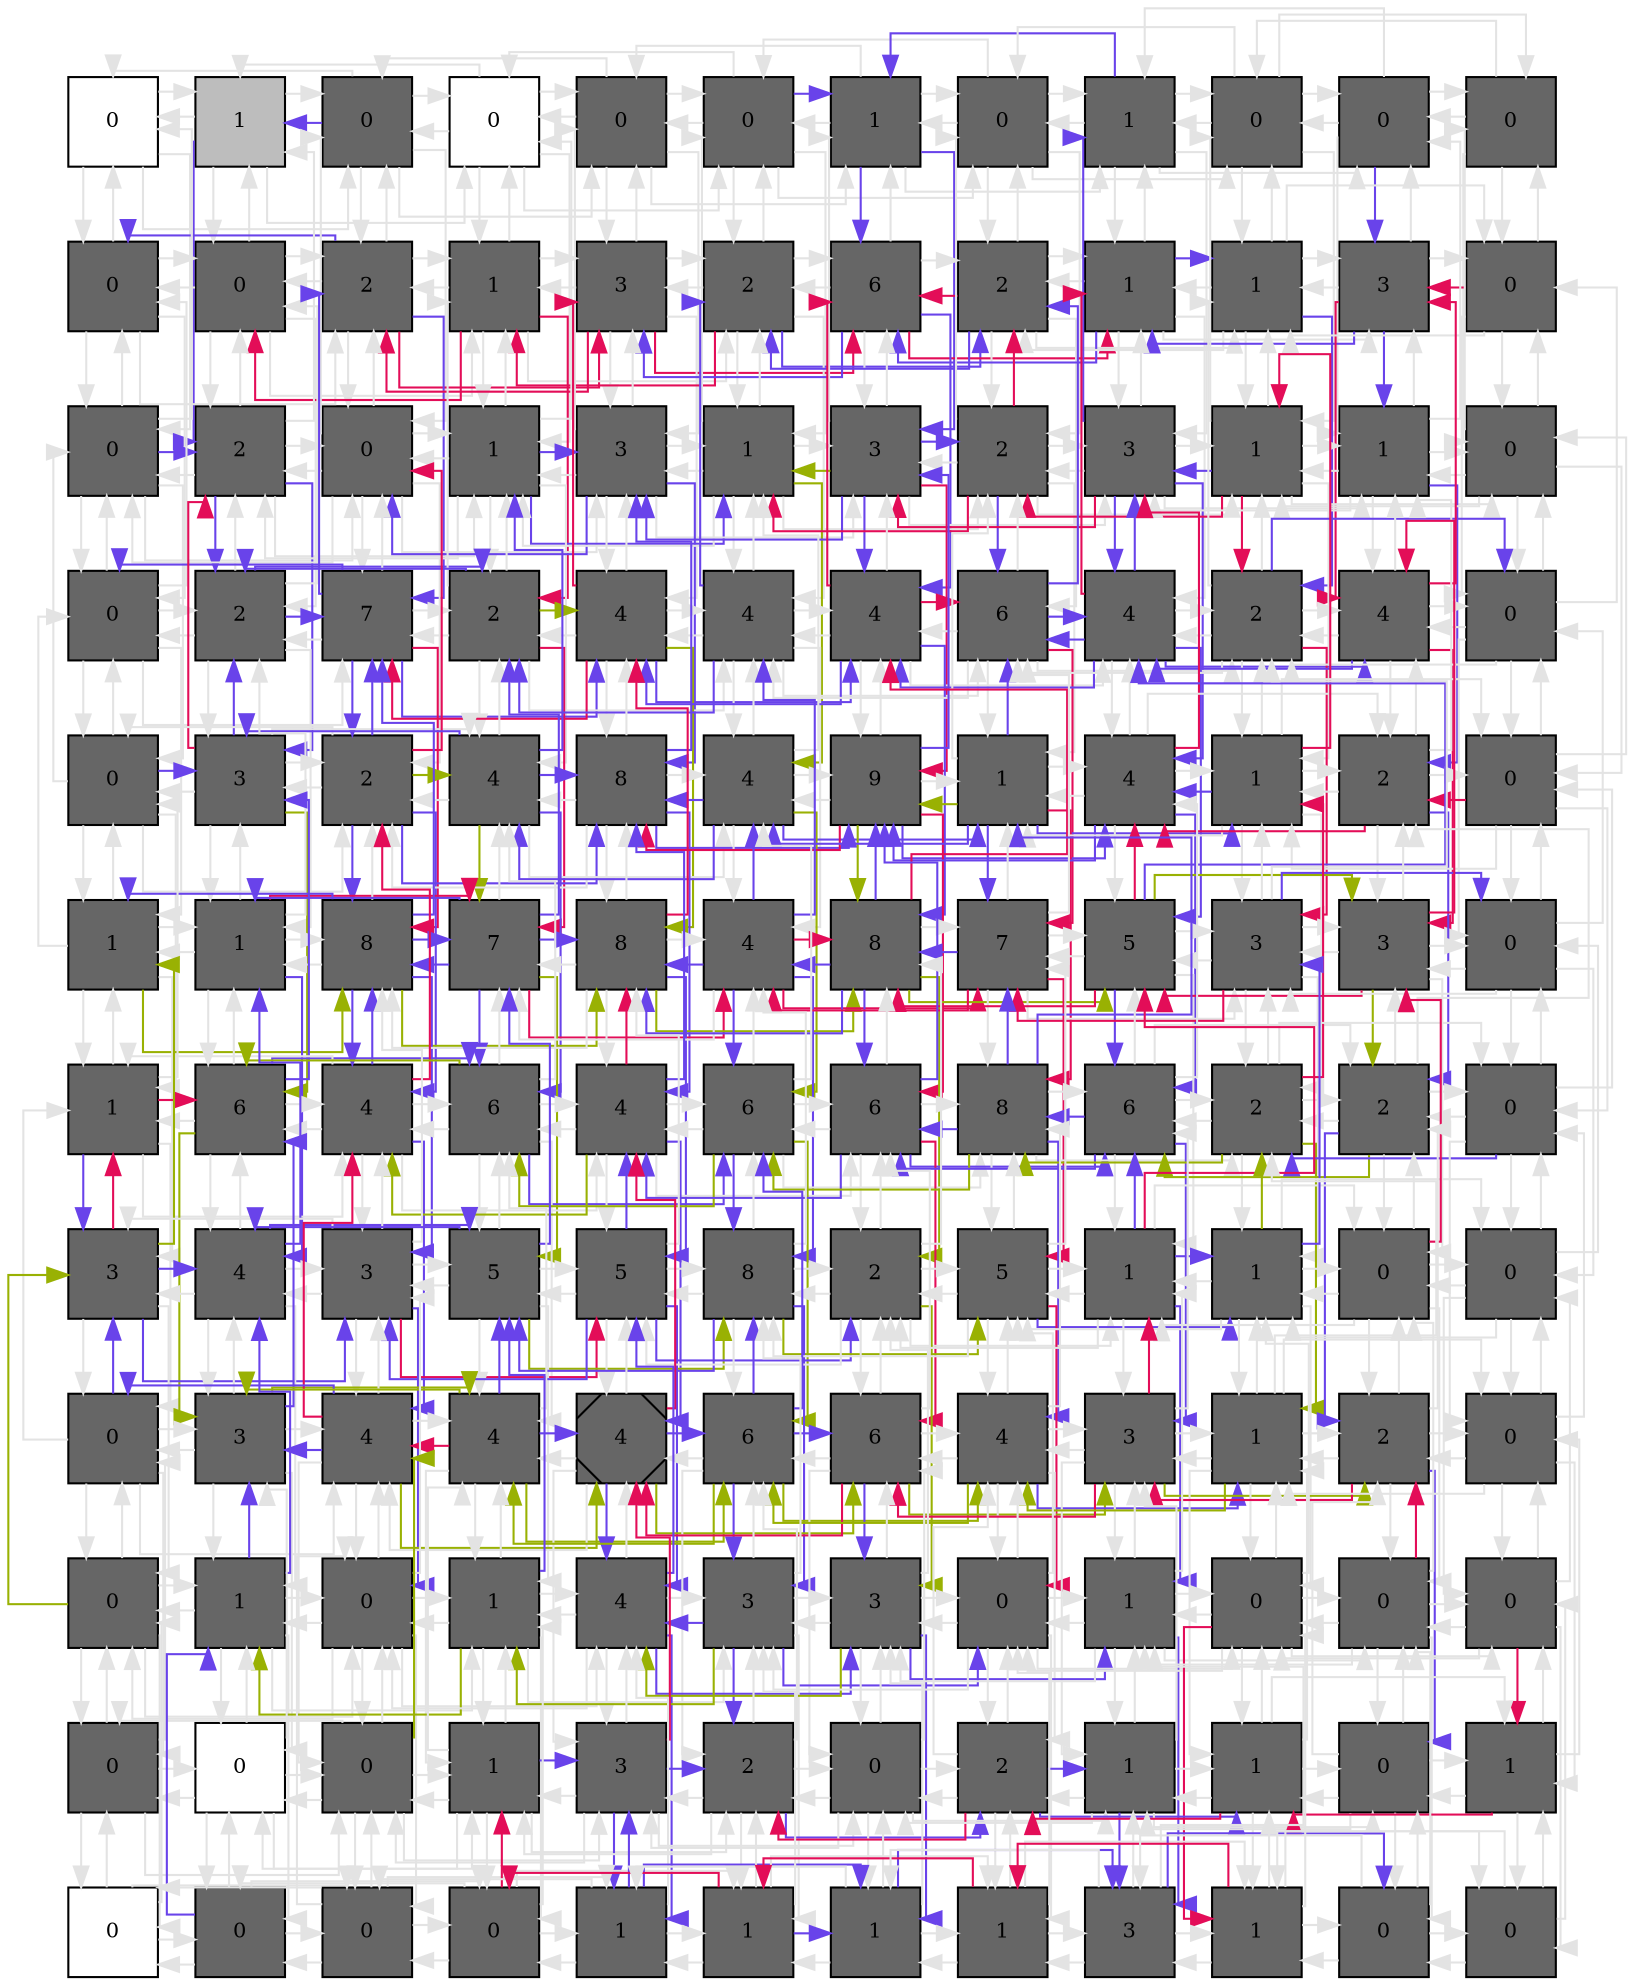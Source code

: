 digraph layout  {
rankdir=TB;
splines=ortho;
node [fixedsize=false, style=filled, width="0.6"];
edge [constraint=false];
0 [fillcolor="#FFFFFF", fontsize=10, label=0, shape=square, tooltip="name: None,\nin_degree: 4,\nout_degree: 4"];
1 [fillcolor="#bdbdbd", fontsize=10, label=1, shape=square, tooltip="name: None,\nin_degree: 5,\nout_degree: 5"];
2 [fillcolor="#666666", fontsize=10, label=0, shape=square, tooltip="name:  p115RhoGEF ,\nin_degree: 6,\nout_degree: 6"];
3 [fillcolor="#FFFFFF", fontsize=10, label=0, shape=square, tooltip="name: None,\nin_degree: 6,\nout_degree: 6"];
4 [fillcolor="#666666", fontsize=10, label=0, shape=square, tooltip="name:  Ga_1213 ,\nin_degree: 6,\nout_degree: 6"];
5 [fillcolor="#666666", fontsize=10, label=0, shape=square, tooltip="name:  Gbg_1213 ,\nin_degree: 6,\nout_degree: 6"];
6 [fillcolor="#666666", fontsize=10, label=1, shape=square, tooltip="name:  alpha_1213R ,\nin_degree: 6,\nout_degree: 6"];
7 [fillcolor="#666666", fontsize=10, label=0, shape=square, tooltip="name:  alpha_1213L ,\nin_degree: 6,\nout_degree: 6"];
8 [fillcolor="#666666", fontsize=10, label=1, shape=square, tooltip="name:  Palpha_1213R ,\nin_degree: 6,\nout_degree: 6"];
9 [fillcolor="#666666", fontsize=10, label=0, shape=square, tooltip="name:  alpha_sL ,\nin_degree: 6,\nout_degree: 6"];
10 [fillcolor="#666666", fontsize=10, label=0, shape=square, tooltip="name:  Palpha_qR ,\nin_degree: 5,\nout_degree: 5"];
11 [fillcolor="#666666", fontsize=10, label=0, shape=square, tooltip="name:  alpha_qL ,\nin_degree: 4,\nout_degree: 4"];
12 [fillcolor="#666666", fontsize=10, label=0, shape=square, tooltip="name:  ARF ,\nin_degree: 5,\nout_degree: 5"];
13 [fillcolor="#666666", fontsize=10, label=0, shape=square, tooltip="name:  Vinc ,\nin_degree: 6,\nout_degree: 6"];
14 [fillcolor="#666666", fontsize=10, label=2, shape=square, tooltip="name:  PI4K ,\nin_degree: 7,\nout_degree: 7"];
15 [fillcolor="#666666", fontsize=10, label=1, shape=square, tooltip="name:  IP3 ,\nin_degree: 7,\nout_degree: 7"];
16 [fillcolor="#666666", fontsize=10, label=3, shape=square, tooltip="name:  Gaq ,\nin_degree: 7,\nout_degree: 7"];
17 [fillcolor="#666666", fontsize=10, label=2, shape=square, tooltip="name:  PLC_B ,\nin_degree: 7,\nout_degree: 7"];
18 [fillcolor="#666666", fontsize=10, label=6, shape=square, tooltip="name:  Gbg_q ,\nin_degree: 7,\nout_degree: 7"];
19 [fillcolor="#666666", fontsize=10, label=2, shape=square, tooltip="name:  Cbp ,\nin_degree: 7,\nout_degree: 7"];
20 [fillcolor="#666666", fontsize=10, label=1, shape=square, tooltip="name:  GRK ,\nin_degree: 7,\nout_degree: 7"];
21 [fillcolor="#666666", fontsize=10, label=1, shape=square, tooltip="name:  Gbg_s ,\nin_degree: 7,\nout_degree: 7"];
22 [fillcolor="#666666", fontsize=10, label=3, shape=square, tooltip="name:  alpha_qR ,\nin_degree: 6,\nout_degree: 6"];
23 [fillcolor="#666666", fontsize=10, label=0, shape=square, tooltip="name:  ExtPump ,\nin_degree: 5,\nout_degree: 5"];
24 [fillcolor="#666666", fontsize=10, label=0, shape=square, tooltip="name:  PA ,\nin_degree: 6,\nout_degree: 6"];
25 [fillcolor="#666666", fontsize=10, label=2, shape=square, tooltip="name:  Actin ,\nin_degree: 7,\nout_degree: 7"];
26 [fillcolor="#666666", fontsize=10, label=0, shape=square, tooltip="name:  PLD ,\nin_degree: 8,\nout_degree: 8"];
27 [fillcolor="#666666", fontsize=10, label=1, shape=square, tooltip="name:  DAG ,\nin_degree: 8,\nout_degree: 8"];
28 [fillcolor="#666666", fontsize=10, label=3, shape=square, tooltip="name:  DGK ,\nin_degree: 8,\nout_degree: 8"];
29 [fillcolor="#666666", fontsize=10, label=1, shape=square, tooltip="name:  RGS ,\nin_degree: 8,\nout_degree: 8"];
30 [fillcolor="#666666", fontsize=10, label=3, shape=square, tooltip="name:  Gbg_i ,\nin_degree: 8,\nout_degree: 8"];
31 [fillcolor="#666666", fontsize=10, label=2, shape=square, tooltip="name:  Gai ,\nin_degree: 8,\nout_degree: 8"];
32 [fillcolor="#666666", fontsize=10, label=3, shape=square, tooltip="name:  alpha_iR ,\nin_degree: 8,\nout_degree: 8"];
33 [fillcolor="#666666", fontsize=10, label=1, shape=square, tooltip="name:  Gas ,\nin_degree: 8,\nout_degree: 8"];
34 [fillcolor="#666666", fontsize=10, label=1, shape=square, tooltip="name:  Palpha_iR ,\nin_degree: 7,\nout_degree: 7"];
35 [fillcolor="#666666", fontsize=10, label=0, shape=square, tooltip="name:  alpha_iL ,\nin_degree: 6,\nout_degree: 6"];
36 [fillcolor="#666666", fontsize=10, label=0, shape=square, tooltip="name:  PI5K ,\nin_degree: 6,\nout_degree: 6"];
37 [fillcolor="#666666", fontsize=10, label=2, shape=square, tooltip="name:  Talin ,\nin_degree: 7,\nout_degree: 7"];
38 [fillcolor="#666666", fontsize=10, label=7, shape=square, tooltip="name:  PIP2_45 ,\nin_degree: 8,\nout_degree: 8"];
39 [fillcolor="#666666", fontsize=10, label=2, shape=square, tooltip="name:  PLC_g ,\nin_degree: 8,\nout_degree: 8"];
40 [fillcolor="#666666", fontsize=10, label=4, shape=square, tooltip="name:  p120RasGAP ,\nin_degree: 8,\nout_degree: 8"];
41 [fillcolor="#666666", fontsize=10, label=4, shape=square, tooltip="name:  Csk ,\nin_degree: 8,\nout_degree: 8"];
42 [fillcolor="#666666", fontsize=10, label=4, shape=square, tooltip="name:  Gab1 ,\nin_degree: 8,\nout_degree: 8"];
43 [fillcolor="#666666", fontsize=10, label=6, shape=square, tooltip="name:  SHP2 ,\nin_degree: 8,\nout_degree: 8"];
44 [fillcolor="#666666", fontsize=10, label=4, shape=square, tooltip="name:  B_Arrestin ,\nin_degree: 8,\nout_degree: 8"];
45 [fillcolor="#666666", fontsize=10, label=2, shape=square, tooltip="name:  alpha_sR ,\nin_degree: 8,\nout_degree: 8"];
46 [fillcolor="#666666", fontsize=10, label=4, shape=square, tooltip="name:  PDE4 ,\nin_degree: 7,\nout_degree: 7"];
47 [fillcolor="#666666", fontsize=10, label=0, shape=square, tooltip="name:  Palpha_sR ,\nin_degree: 6,\nout_degree: 6"];
48 [fillcolor="#666666", fontsize=10, label=0, shape=square, tooltip="name:  RhoK ,\nin_degree: 6,\nout_degree: 6"];
49 [fillcolor="#666666", fontsize=10, label=3, shape=square, tooltip="name:  Rho ,\nin_degree: 7,\nout_degree: 7"];
50 [fillcolor="#666666", fontsize=10, label=2, shape=square, tooltip="name:  PIP3_345 ,\nin_degree: 8,\nout_degree: 8"];
51 [fillcolor="#666666", fontsize=10, label=4, shape=square, tooltip="name:  p190RhoGAP ,\nin_degree: 8,\nout_degree: 8"];
52 [fillcolor="#666666", fontsize=10, label=8, shape=square, tooltip="name:  Tiam ,\nin_degree: 8,\nout_degree: 8"];
53 [fillcolor="#666666", fontsize=10, label=4, shape=square, tooltip="name:  PTPa ,\nin_degree: 8,\nout_degree: 8"];
54 [fillcolor="#666666", fontsize=10, label=9, shape=square, tooltip="name:  AC ,\nin_degree: 8,\nout_degree: 8"];
55 [fillcolor="#666666", fontsize=10, label=1, shape=square, tooltip="name:  PKA ,\nin_degree: 8,\nout_degree: 8"];
56 [fillcolor="#666666", fontsize=10, label=4, shape=square, tooltip="name:  RalGDS ,\nin_degree: 8,\nout_degree: 8"];
57 [fillcolor="#666666", fontsize=10, label=1, shape=square, tooltip="name:  Rap1 ,\nin_degree: 8,\nout_degree: 8"];
58 [fillcolor="#666666", fontsize=10, label=2, shape=square, tooltip="name:  cAMP ,\nin_degree: 7,\nout_degree: 7"];
59 [fillcolor="#666666", fontsize=10, label=0, shape=square, tooltip="name:  CaMK ,\nin_degree: 6,\nout_degree: 6"];
60 [fillcolor="#666666", fontsize=10, label=1, shape=square, tooltip="name:  PIP_4 ,\nin_degree: 6,\nout_degree: 6"];
61 [fillcolor="#666666", fontsize=10, label=1, shape=square, tooltip="name:  PTEN ,\nin_degree: 7,\nout_degree: 7"];
62 [fillcolor="#666666", fontsize=10, label=8, shape=square, tooltip="name:  PIP2_34 ,\nin_degree: 8,\nout_degree: 8"];
63 [fillcolor="#666666", fontsize=10, label=7, shape=square, tooltip="name:  Fak ,\nin_degree: 8,\nout_degree: 8"];
64 [fillcolor="#666666", fontsize=10, label=8, shape=square, tooltip="name:  PI3K ,\nin_degree: 8,\nout_degree: 8"];
65 [fillcolor="#666666", fontsize=10, label=4, shape=square, tooltip="name:  Src ,\nin_degree: 8,\nout_degree: 8"];
66 [fillcolor="#666666", fontsize=10, label=8, shape=square, tooltip="name:  EGFR ,\nin_degree: 8,\nout_degree: 8"];
67 [fillcolor="#666666", fontsize=10, label=7, shape=square, tooltip="name:  IP3R1 ,\nin_degree: 8,\nout_degree: 8"];
68 [fillcolor="#666666", fontsize=10, label=5, shape=square, tooltip="name:  Ca ,\nin_degree: 8,\nout_degree: 8"];
69 [fillcolor="#666666", fontsize=10, label=3, shape=square, tooltip="name:  Raf_Loc ,\nin_degree: 8,\nout_degree: 8"];
70 [fillcolor="#666666", fontsize=10, label=3, shape=square, tooltip="name:  PLA2 ,\nin_degree: 7,\nout_degree: 7"];
71 [fillcolor="#666666", fontsize=10, label=0, shape=square, tooltip="name:  Raf_DeP ,\nin_degree: 6,\nout_degree: 6"];
72 [fillcolor="#666666", fontsize=10, label=1, shape=square, tooltip="name:  ILK ,\nin_degree: 6,\nout_degree: 6"];
73 [fillcolor="#666666", fontsize=10, label=6, shape=square, tooltip="name:  MLCP ,\nin_degree: 7,\nout_degree: 7"];
74 [fillcolor="#666666", fontsize=10, label=4, shape=square, tooltip="name:  AA ,\nin_degree: 8,\nout_degree: 8"];
75 [fillcolor="#666666", fontsize=10, label=6, shape=square, tooltip="name:  RasGRF_GRP ,\nin_degree: 8,\nout_degree: 8"];
76 [fillcolor="#666666", fontsize=10, label=4, shape=square, tooltip="name:  PKC ,\nin_degree: 8,\nout_degree: 8"];
77 [fillcolor="#666666", fontsize=10, label=6, shape=square, tooltip="name:  Akt ,\nin_degree: 8,\nout_degree: 8"];
78 [fillcolor="#666666", fontsize=10, label=6, shape=square, tooltip="name:  PKC_primed ,\nin_degree: 8,\nout_degree: 8"];
79 [fillcolor="#666666", fontsize=10, label=8, shape=square, tooltip="name:  Ras ,\nin_degree: 8,\nout_degree: 8"];
80 [fillcolor="#666666", fontsize=10, label=6, shape=square, tooltip="name:  PDK1 ,\nin_degree: 8,\nout_degree: 8"];
81 [fillcolor="#666666", fontsize=10, label=2, shape=square, tooltip="name:  CaM ,\nin_degree: 8,\nout_degree: 8"];
82 [fillcolor="#666666", fontsize=10, label=2, shape=square, tooltip="name:  p90RSK ,\nin_degree: 7,\nout_degree: 7"];
83 [fillcolor="#666666", fontsize=10, label=0, shape=square, tooltip="name:  CaMKK ,\nin_degree: 6,\nout_degree: 6"];
84 [fillcolor="#666666", fontsize=10, label=3, shape=square, tooltip="name:  Arp_23 ,\nin_degree: 6,\nout_degree: 6"];
85 [fillcolor="#666666", fontsize=10, label=4, shape=square, tooltip="name:  Graf ,\nin_degree: 7,\nout_degree: 7"];
86 [fillcolor="#666666", fontsize=10, label=3, shape=square, tooltip="name:  WASP ,\nin_degree: 8,\nout_degree: 8"];
87 [fillcolor="#666666", fontsize=10, label=5, shape=square, tooltip="name:  Crk ,\nin_degree: 8,\nout_degree: 8"];
88 [fillcolor="#666666", fontsize=10, label=5, shape=square, tooltip="name:  Integrins ,\nin_degree: 8,\nout_degree: 8"];
89 [fillcolor="#666666", fontsize=10, label=8, shape=square, tooltip="name:  Shc ,\nin_degree: 8,\nout_degree: 8"];
90 [fillcolor="#666666", fontsize=10, label=2, shape=square, tooltip="name:  Grb2 ,\nin_degree: 8,\nout_degree: 8"];
91 [fillcolor="#666666", fontsize=10, label=5, shape=square, tooltip="name:  Sos ,\nin_degree: 8,\nout_degree: 8"];
92 [fillcolor="#666666", fontsize=10, label=1, shape=square, tooltip="name:  PP2A ,\nin_degree: 8,\nout_degree: 8"];
93 [fillcolor="#666666", fontsize=10, label=1, shape=square, tooltip="name:  Raf ,\nin_degree: 8,\nout_degree: 8"];
94 [fillcolor="#666666", fontsize=10, label=0, shape=square, tooltip="name:  Erk ,\nin_degree: 7,\nout_degree: 7"];
95 [fillcolor="#666666", fontsize=10, label=0, shape=square, tooltip="name:  Raf_Rest ,\nin_degree: 6,\nout_degree: 6"];
96 [fillcolor="#666666", fontsize=10, label=0, shape=square, tooltip="name:  Pix_Cool ,\nin_degree: 6,\nout_degree: 6"];
97 [fillcolor="#666666", fontsize=10, label=3, shape=square, tooltip="name:  Myosin ,\nin_degree: 7,\nout_degree: 7"];
98 [fillcolor="#666666", fontsize=10, label=4, shape=square, tooltip="name:  RhoGDI ,\nin_degree: 8,\nout_degree: 8"];
99 [fillcolor="#666666", fontsize=10, label=4, shape=square, tooltip="name:  Cdc42 ,\nin_degree: 8,\nout_degree: 8"];
100 [fillcolor="#666666", fontsize=10, label=4, shape=Msquare, tooltip="name:  Rac ,\nin_degree: 8,\nout_degree: 8"];
101 [fillcolor="#666666", fontsize=10, label=6, shape=square, tooltip="name:  PAK ,\nin_degree: 8,\nout_degree: 8"];
102 [fillcolor="#666666", fontsize=10, label=6, shape=square, tooltip="name:  ECM ,\nin_degree: 8,\nout_degree: 8"];
103 [fillcolor="#666666", fontsize=10, label=4, shape=square, tooltip="name:  Mekk1 ,\nin_degree: 8,\nout_degree: 8"];
104 [fillcolor="#666666", fontsize=10, label=3, shape=square, tooltip="name:  RKIP ,\nin_degree: 8,\nout_degree: 8"];
105 [fillcolor="#666666", fontsize=10, label=1, shape=square, tooltip="name:  MLCK ,\nin_degree: 8,\nout_degree: 8"];
106 [fillcolor="#666666", fontsize=10, label=2, shape=square, tooltip="name:  Ral ,\nin_degree: 7,\nout_degree: 7"];
107 [fillcolor="#666666", fontsize=10, label=0, shape=square, tooltip="name:  GCK ,\nin_degree: 6,\nout_degree: 6"];
108 [fillcolor="#666666", fontsize=10, label=0, shape=square, tooltip="name:  EGF ,\nin_degree: 6,\nout_degree: 6"];
109 [fillcolor="#666666", fontsize=10, label=1, shape=square, tooltip="name:  PTP1b ,\nin_degree: 7,\nout_degree: 7"];
110 [fillcolor="#666666", fontsize=10, label=0, shape=square, tooltip="name:  DOCK180 ,\nin_degree: 8,\nout_degree: 8"];
111 [fillcolor="#666666", fontsize=10, label=1, shape=square, tooltip="name:  Cas ,\nin_degree: 8,\nout_degree: 8"];
112 [fillcolor="#666666", fontsize=10, label=4, shape=square, tooltip="name:  PTPPEST ,\nin_degree: 8,\nout_degree: 8"];
113 [fillcolor="#666666", fontsize=10, label=3, shape=square, tooltip="name:  Nck ,\nin_degree: 8,\nout_degree: 8"];
114 [fillcolor="#666666", fontsize=10, label=3, shape=square, tooltip="name:  Mekk2 ,\nin_degree: 8,\nout_degree: 8"];
115 [fillcolor="#666666", fontsize=10, label=0, shape=square, tooltip="name:  Mekk3 ,\nin_degree: 8,\nout_degree: 8"];
116 [fillcolor="#666666", fontsize=10, label=1, shape=square, tooltip="name:  Mek ,\nin_degree: 8,\nout_degree: 8"];
117 [fillcolor="#666666", fontsize=10, label=0, shape=square, tooltip="name:  Trafs ,\nin_degree: 8,\nout_degree: 8"];
118 [fillcolor="#666666", fontsize=10, label=0, shape=square, tooltip="name:  RalBP1 ,\nin_degree: 7,\nout_degree: 7"];
119 [fillcolor="#666666", fontsize=10, label=0, shape=square, tooltip="name:  IL1_TNFR ,\nin_degree: 6,\nout_degree: 6"];
120 [fillcolor="#666666", fontsize=10, label=0, shape=square, tooltip="name:  B_Parvin ,\nin_degree: 5,\nout_degree: 5"];
121 [fillcolor="#FFFFFF", fontsize=10, label=0, shape=square, tooltip="name: None,\nin_degree: 6,\nout_degree: 6"];
122 [fillcolor="#666666", fontsize=10, label=0, shape=square, tooltip="name:  AND_34 ,\nin_degree: 7,\nout_degree: 7"];
123 [fillcolor="#666666", fontsize=10, label=1, shape=square, tooltip="name:  MLK1 ,\nin_degree: 7,\nout_degree: 7"];
124 [fillcolor="#666666", fontsize=10, label=3, shape=square, tooltip="name:  MLK2 ,\nin_degree: 7,\nout_degree: 7"];
125 [fillcolor="#666666", fontsize=10, label=2, shape=square, tooltip="name:  MLK3 ,\nin_degree: 7,\nout_degree: 7"];
126 [fillcolor="#666666", fontsize=10, label=0, shape=square, tooltip="name:  MKK7 ,\nin_degree: 7,\nout_degree: 7"];
127 [fillcolor="#666666", fontsize=10, label=2, shape=square, tooltip="name:  Sek1 ,\nin_degree: 7,\nout_degree: 7"];
128 [fillcolor="#666666", fontsize=10, label=1, shape=square, tooltip="name:  SAPK ,\nin_degree: 7,\nout_degree: 7"];
129 [fillcolor="#666666", fontsize=10, label=1, shape=square, tooltip="name:  NIK ,\nin_degree: 7,\nout_degree: 7"];
130 [fillcolor="#666666", fontsize=10, label=0, shape=square, tooltip="name:  MKPs ,\nin_degree: 6,\nout_degree: 6"];
131 [fillcolor="#666666", fontsize=10, label=1, shape=square, tooltip="name:  IL1_TNF ,\nin_degree: 5,\nout_degree: 5"];
132 [fillcolor="#FFFFFF", fontsize=10, label=0, shape=square, tooltip="name: None,\nin_degree: 4,\nout_degree: 4"];
133 [fillcolor="#666666", fontsize=10, label=0, shape=square, tooltip="name:  Stress ,\nin_degree: 5,\nout_degree: 5"];
134 [fillcolor="#666666", fontsize=10, label=0, shape=square, tooltip="name:  TAO_12 ,\nin_degree: 6,\nout_degree: 6"];
135 [fillcolor="#666666", fontsize=10, label=0, shape=square, tooltip="name:  Trx ,\nin_degree: 6,\nout_degree: 6"];
136 [fillcolor="#666666", fontsize=10, label=1, shape=square, tooltip="name:  Mekk4 ,\nin_degree: 6,\nout_degree: 6"];
137 [fillcolor="#666666", fontsize=10, label=1, shape=square, tooltip="name:  MKK6 ,\nin_degree: 6,\nout_degree: 6"];
138 [fillcolor="#666666", fontsize=10, label=1, shape=square, tooltip="name:  MKK3 ,\nin_degree: 6,\nout_degree: 6"];
139 [fillcolor="#666666", fontsize=10, label=1, shape=square, tooltip="name:  ASK1 ,\nin_degree: 6,\nout_degree: 6"];
140 [fillcolor="#666666", fontsize=10, label=3, shape=square, tooltip="name:  Tpl2 ,\nin_degree: 6,\nout_degree: 6"];
141 [fillcolor="#666666", fontsize=10, label=1, shape=square, tooltip="name:  TAK1 ,\nin_degree: 6,\nout_degree: 6"];
142 [fillcolor="#666666", fontsize=10, label=0, shape=square, tooltip="name:  p38 ,\nin_degree: 5,\nout_degree: 5"];
143 [fillcolor="#666666", fontsize=10, label=0, shape=square, tooltip="name:  Tab_12 ,\nin_degree: 4,\nout_degree: 4"];
0 -> 1  [color=grey89, style="penwidth(0.1)", tooltip=" ", weight=1];
0 -> 12  [color=grey89, style="penwidth(0.1)", tooltip=" ", weight=1];
0 -> 24  [color=grey89, style="penwidth(0.1)", tooltip=" ", weight=1];
0 -> 2  [color=grey89, style="penwidth(0.1)", tooltip=" ", weight=1];
1 -> 0  [color=grey89, style="penwidth(0.1)", tooltip=" ", weight=1];
1 -> 2  [color=grey89, style="penwidth(0.1)", tooltip=" ", weight=1];
1 -> 13  [color=grey89, style="penwidth(0.1)", tooltip=" ", weight=1];
1 -> 25  [color="#6943EA", style="penwidth(0.1)", tooltip="2( p115RhoGEF ) to 49( Rho )", weight=1];
1 -> 3  [color=grey89, style="penwidth(0.1)", tooltip=" ", weight=1];
2 -> 1  [color="#6943EA", style="penwidth(0.1)", tooltip="2( p115RhoGEF ) to 49( Rho )", weight=1];
2 -> 3  [color=grey89, style="penwidth(0.1)", tooltip=" ", weight=1];
2 -> 14  [color=grey89, style="penwidth(0.1)", tooltip=" ", weight=1];
2 -> 26  [color=grey89, style="penwidth(0.1)", tooltip=" ", weight=1];
2 -> 4  [color=grey89, style="penwidth(0.1)", tooltip=" ", weight=1];
2 -> 0  [color=grey89, style="penwidth(0.1)", tooltip=" ", weight=1];
3 -> 2  [color=grey89, style="penwidth(0.1)", tooltip=" ", weight=1];
3 -> 4  [color=grey89, style="penwidth(0.1)", tooltip=" ", weight=1];
3 -> 15  [color=grey89, style="penwidth(0.1)", tooltip=" ", weight=1];
3 -> 27  [color=grey89, style="penwidth(0.1)", tooltip=" ", weight=1];
3 -> 5  [color=grey89, style="penwidth(0.1)", tooltip=" ", weight=1];
3 -> 1  [color=grey89, style="penwidth(0.1)", tooltip=" ", weight=1];
4 -> 3  [color=grey89, style="penwidth(0.1)", tooltip=" ", weight=1];
4 -> 5  [color=grey89, style="penwidth(0.1)", tooltip=" ", weight=1];
4 -> 16  [color=grey89, style="penwidth(0.1)", tooltip=" ", weight=1];
4 -> 28  [color=grey89, style="penwidth(0.1)", tooltip=" ", weight=1];
4 -> 6  [color=grey89, style="penwidth(0.1)", tooltip=" ", weight=1];
4 -> 2  [color=grey89, style="penwidth(0.1)", tooltip=" ", weight=1];
5 -> 4  [color=grey89, style="penwidth(0.1)", tooltip=" ", weight=1];
5 -> 6  [color="#6943EA", style="penwidth(0.1)", tooltip="5( Gbg_1213 ) to 20( GRK )", weight=1];
5 -> 17  [color=grey89, style="penwidth(0.1)", tooltip=" ", weight=1];
5 -> 29  [color=grey89, style="penwidth(0.1)", tooltip=" ", weight=1];
5 -> 7  [color=grey89, style="penwidth(0.1)", tooltip=" ", weight=1];
5 -> 3  [color=grey89, style="penwidth(0.1)", tooltip=" ", weight=1];
6 -> 5  [color=grey89, style="penwidth(0.1)", tooltip=" ", weight=1];
6 -> 7  [color=grey89, style="penwidth(0.1)", tooltip=" ", weight=1];
6 -> 18  [color="#6943EA", style="penwidth(0.1)", tooltip="5( Gbg_1213 ) to 20( GRK )", weight=1];
6 -> 30  [color="#6943EA", style="penwidth(0.1)", tooltip="6( alpha_1213R ) to 56( RalGDS )", weight=1];
6 -> 8  [color=grey89, style="penwidth(0.1)", tooltip=" ", weight=1];
6 -> 4  [color=grey89, style="penwidth(0.1)", tooltip=" ", weight=1];
7 -> 6  [color=grey89, style="penwidth(0.1)", tooltip=" ", weight=1];
7 -> 8  [color=grey89, style="penwidth(0.1)", tooltip=" ", weight=1];
7 -> 19  [color=grey89, style="penwidth(0.1)", tooltip=" ", weight=1];
7 -> 31  [color=grey89, style="penwidth(0.1)", tooltip=" ", weight=1];
7 -> 9  [color=grey89, style="penwidth(0.1)", tooltip=" ", weight=1];
7 -> 5  [color=grey89, style="penwidth(0.1)", tooltip=" ", weight=1];
8 -> 7  [color=grey89, style="penwidth(0.1)", tooltip=" ", weight=1];
8 -> 9  [color=grey89, style="penwidth(0.1)", tooltip=" ", weight=1];
8 -> 20  [color=grey89, style="penwidth(0.1)", tooltip=" ", weight=1];
8 -> 32  [color=grey89, style="penwidth(0.1)", tooltip=" ", weight=1];
8 -> 10  [color=grey89, style="penwidth(0.1)", tooltip=" ", weight=1];
8 -> 6  [color="#6943EA", style="penwidth(0.1)", tooltip="44( B_Arrestin ) to 6( alpha_1213R )", weight=1];
9 -> 8  [color=grey89, style="penwidth(0.1)", tooltip=" ", weight=1];
9 -> 10  [color=grey89, style="penwidth(0.1)", tooltip=" ", weight=1];
9 -> 21  [color=grey89, style="penwidth(0.1)", tooltip=" ", weight=1];
9 -> 33  [color=grey89, style="penwidth(0.1)", tooltip=" ", weight=1];
9 -> 11  [color=grey89, style="penwidth(0.1)", tooltip=" ", weight=1];
9 -> 7  [color=grey89, style="penwidth(0.1)", tooltip=" ", weight=1];
10 -> 9  [color=grey89, style="penwidth(0.1)", tooltip=" ", weight=1];
10 -> 11  [color=grey89, style="penwidth(0.1)", tooltip=" ", weight=1];
10 -> 22  [color="#6943EA", style="penwidth(0.1)", tooltip="10( Palpha_qR ) to 44( B_Arrestin )", weight=1];
10 -> 34  [color=grey89, style="penwidth(0.1)", tooltip=" ", weight=1];
10 -> 8  [color=grey89, style="penwidth(0.1)", tooltip=" ", weight=1];
11 -> 10  [color=grey89, style="penwidth(0.1)", tooltip=" ", weight=1];
11 -> 23  [color=grey89, style="penwidth(0.1)", tooltip=" ", weight=1];
11 -> 35  [color=grey89, style="penwidth(0.1)", tooltip=" ", weight=1];
11 -> 9  [color=grey89, style="penwidth(0.1)", tooltip=" ", weight=1];
12 -> 0  [color=grey89, style="penwidth(0.1)", tooltip=" ", weight=1];
12 -> 13  [color=grey89, style="penwidth(0.1)", tooltip=" ", weight=1];
12 -> 24  [color=grey89, style="penwidth(0.1)", tooltip=" ", weight=1];
12 -> 36  [color=grey89, style="penwidth(0.1)", tooltip=" ", weight=1];
12 -> 14  [color=grey89, style="penwidth(0.1)", tooltip=" ", weight=1];
13 -> 1  [color=grey89, style="penwidth(0.1)", tooltip=" ", weight=1];
13 -> 12  [color=grey89, style="penwidth(0.1)", tooltip=" ", weight=1];
13 -> 14  [color=grey89, style="penwidth(0.1)", tooltip=" ", weight=1];
13 -> 25  [color=grey89, style="penwidth(0.1)", tooltip=" ", weight=1];
13 -> 37  [color=grey89, style="penwidth(0.1)", tooltip=" ", weight=1];
13 -> 15  [color=grey89, style="penwidth(0.1)", tooltip=" ", weight=1];
14 -> 2  [color=grey89, style="penwidth(0.1)", tooltip=" ", weight=1];
14 -> 13  [color=grey89, style="penwidth(0.1)", tooltip=" ", weight=1];
14 -> 15  [color=grey89, style="penwidth(0.1)", tooltip=" ", weight=1];
14 -> 26  [color=grey89, style="penwidth(0.1)", tooltip=" ", weight=1];
14 -> 38  [color="#6943EA", style="penwidth(0.1)", tooltip="14( PI4K ) to 60( PIP_4 )", weight=1];
14 -> 16  [color="#E30D58", style="penwidth(0.1)", tooltip="38( PIP2_45 ) to 20( GRK )", weight=1];
14 -> 12  [color="#6943EA", style="penwidth(0.1)", tooltip="50( PIP3_345 ) to 12( ARF )", weight=1];
15 -> 3  [color=grey89, style="penwidth(0.1)", tooltip=" ", weight=1];
15 -> 14  [color=grey89, style="penwidth(0.1)", tooltip=" ", weight=1];
15 -> 16  [color=grey89, style="penwidth(0.1)", tooltip=" ", weight=1];
15 -> 27  [color=grey89, style="penwidth(0.1)", tooltip=" ", weight=1];
15 -> 39  [color="#E30D58", style="penwidth(0.1)", tooltip="15( IP3 ) to 67( IP3R1 )", weight=1];
15 -> 17  [color=grey89, style="penwidth(0.1)", tooltip=" ", weight=1];
15 -> 13  [color="#E30D58", style="penwidth(0.1)", tooltip="65( Src ) to 13( Vinc )", weight=1];
16 -> 4  [color=grey89, style="penwidth(0.1)", tooltip=" ", weight=1];
16 -> 15  [color=grey89, style="penwidth(0.1)", tooltip=" ", weight=1];
16 -> 17  [color=grey89, style="penwidth(0.1)", tooltip=" ", weight=1];
16 -> 28  [color=grey89, style="penwidth(0.1)", tooltip=" ", weight=1];
16 -> 40  [color=grey89, style="penwidth(0.1)", tooltip=" ", weight=1];
16 -> 18  [color="#E30D58", style="penwidth(0.1)", tooltip="38( PIP2_45 ) to 20( GRK )", weight=1];
16 -> 14  [color="#E30D58", style="penwidth(0.1)", tooltip="76( PKC ) to 14( PI4K )", weight=1];
17 -> 5  [color=grey89, style="penwidth(0.1)", tooltip=" ", weight=1];
17 -> 16  [color=grey89, style="penwidth(0.1)", tooltip=" ", weight=1];
17 -> 18  [color=grey89, style="penwidth(0.1)", tooltip=" ", weight=1];
17 -> 29  [color=grey89, style="penwidth(0.1)", tooltip=" ", weight=1];
17 -> 41  [color=grey89, style="penwidth(0.1)", tooltip=" ", weight=1];
17 -> 19  [color="#6943EA", style="penwidth(0.1)", tooltip="65( Src ) to 19( Cbp )", weight=1];
17 -> 15  [color="#E30D58", style="penwidth(0.1)", tooltip="65( Src ) to 13( Vinc )", weight=1];
18 -> 6  [color=grey89, style="penwidth(0.1)", tooltip=" ", weight=1];
18 -> 17  [color=grey89, style="penwidth(0.1)", tooltip=" ", weight=1];
18 -> 19  [color=grey89, style="penwidth(0.1)", tooltip=" ", weight=1];
18 -> 30  [color=grey89, style="penwidth(0.1)", tooltip=" ", weight=1];
18 -> 42  [color="#6943EA", style="penwidth(0.1)", tooltip="6( alpha_1213R ) to 66( EGFR )", weight=1];
18 -> 20  [color="#E30D58", style="penwidth(0.1)", tooltip="65( Src ) to 20( GRK )", weight=1];
18 -> 16  [color="#6943EA", style="penwidth(0.1)", tooltip="22( alpha_qR ) to 16( Gaq )", weight=1];
19 -> 7  [color=grey89, style="penwidth(0.1)", tooltip=" ", weight=1];
19 -> 18  [color="#E30D58", style="penwidth(0.1)", tooltip="31( Gai ) to 14( PI4K )", weight=1];
19 -> 20  [color=grey89, style="penwidth(0.1)", tooltip=" ", weight=1];
19 -> 31  [color=grey89, style="penwidth(0.1)", tooltip=" ", weight=1];
19 -> 43  [color=grey89, style="penwidth(0.1)", tooltip=" ", weight=1];
19 -> 21  [color=grey89, style="penwidth(0.1)", tooltip=" ", weight=1];
19 -> 17  [color="#6943EA", style="penwidth(0.1)", tooltip="55( PKA ) to 17( PLC_B )", weight=1];
20 -> 8  [color=grey89, style="penwidth(0.1)", tooltip=" ", weight=1];
20 -> 19  [color=grey89, style="penwidth(0.1)", tooltip=" ", weight=1];
20 -> 21  [color="#6943EA", style="penwidth(0.1)", tooltip="20( GRK ) to 47( Palpha_sR )", weight=1];
20 -> 32  [color=grey89, style="penwidth(0.1)", tooltip=" ", weight=1];
20 -> 44  [color=grey89, style="penwidth(0.1)", tooltip=" ", weight=1];
20 -> 22  [color=grey89, style="penwidth(0.1)", tooltip=" ", weight=1];
20 -> 18  [color="#6943EA", style="penwidth(0.1)", tooltip="22( alpha_qR ) to 16( Gaq )", weight=1];
21 -> 9  [color=grey89, style="penwidth(0.1)", tooltip=" ", weight=1];
21 -> 20  [color=grey89, style="penwidth(0.1)", tooltip=" ", weight=1];
21 -> 22  [color=grey89, style="penwidth(0.1)", tooltip=" ", weight=1];
21 -> 33  [color=grey89, style="penwidth(0.1)", tooltip=" ", weight=1];
21 -> 45  [color="#6943EA", style="penwidth(0.1)", tooltip="20( GRK ) to 47( Palpha_sR )", weight=1];
21 -> 23  [color=grey89, style="penwidth(0.1)", tooltip=" ", weight=1];
21 -> 19  [color=grey89, style="penwidth(0.1)", tooltip=" ", weight=1];
22 -> 10  [color=grey89, style="penwidth(0.1)", tooltip=" ", weight=1];
22 -> 21  [color=grey89, style="penwidth(0.1)", tooltip=" ", weight=1];
22 -> 23  [color=grey89, style="penwidth(0.1)", tooltip=" ", weight=1];
22 -> 34  [color="#6943EA", style="penwidth(0.1)", tooltip="22( alpha_qR ) to 56( RalGDS )", weight=1];
22 -> 46  [color="#E30D58", style="penwidth(0.1)", tooltip="23( ExtPump ) to 68( Ca )", weight=1];
22 -> 20  [color="#6943EA", style="penwidth(0.1)", tooltip="22( alpha_qR ) to 16( Gaq )", weight=1];
23 -> 11  [color=grey89, style="penwidth(0.1)", tooltip=" ", weight=1];
23 -> 22  [color="#E30D58", style="penwidth(0.1)", tooltip="23( ExtPump ) to 68( Ca )", weight=1];
23 -> 35  [color=grey89, style="penwidth(0.1)", tooltip=" ", weight=1];
23 -> 47  [color=grey89, style="penwidth(0.1)", tooltip=" ", weight=1];
23 -> 21  [color=grey89, style="penwidth(0.1)", tooltip=" ", weight=1];
24 -> 12  [color=grey89, style="penwidth(0.1)", tooltip=" ", weight=1];
24 -> 25  [color="#6943EA", style="penwidth(0.1)", tooltip="24( PA ) to 39( PLC_g )", weight=1];
24 -> 36  [color=grey89, style="penwidth(0.1)", tooltip=" ", weight=1];
24 -> 48  [color=grey89, style="penwidth(0.1)", tooltip=" ", weight=1];
24 -> 0  [color=grey89, style="penwidth(0.1)", tooltip=" ", weight=1];
24 -> 26  [color=grey89, style="penwidth(0.1)", tooltip=" ", weight=1];
25 -> 13  [color=grey89, style="penwidth(0.1)", tooltip=" ", weight=1];
25 -> 24  [color=grey89, style="penwidth(0.1)", tooltip=" ", weight=1];
25 -> 26  [color=grey89, style="penwidth(0.1)", tooltip=" ", weight=1];
25 -> 37  [color="#6943EA", style="penwidth(0.1)", tooltip="24( PA ) to 39( PLC_g )", weight=1];
25 -> 49  [color="#6943EA", style="penwidth(0.1)", tooltip="2( p115RhoGEF ) to 49( Rho )", weight=1];
25 -> 1  [color=grey89, style="penwidth(0.1)", tooltip=" ", weight=1];
25 -> 27  [color=grey89, style="penwidth(0.1)", tooltip=" ", weight=1];
26 -> 14  [color=grey89, style="penwidth(0.1)", tooltip=" ", weight=1];
26 -> 25  [color=grey89, style="penwidth(0.1)", tooltip=" ", weight=1];
26 -> 27  [color=grey89, style="penwidth(0.1)", tooltip=" ", weight=1];
26 -> 38  [color=grey89, style="penwidth(0.1)", tooltip=" ", weight=1];
26 -> 50  [color=grey89, style="penwidth(0.1)", tooltip=" ", weight=1];
26 -> 2  [color=grey89, style="penwidth(0.1)", tooltip=" ", weight=1];
26 -> 28  [color=grey89, style="penwidth(0.1)", tooltip=" ", weight=1];
26 -> 24  [color=grey89, style="penwidth(0.1)", tooltip=" ", weight=1];
27 -> 15  [color=grey89, style="penwidth(0.1)", tooltip=" ", weight=1];
27 -> 26  [color=grey89, style="penwidth(0.1)", tooltip=" ", weight=1];
27 -> 28  [color="#6943EA", style="penwidth(0.1)", tooltip="27( DAG ) to 76( PKC )", weight=1];
27 -> 39  [color=grey89, style="penwidth(0.1)", tooltip=" ", weight=1];
27 -> 51  [color=grey89, style="penwidth(0.1)", tooltip=" ", weight=1];
27 -> 3  [color=grey89, style="penwidth(0.1)", tooltip=" ", weight=1];
27 -> 29  [color="#6943EA", style="penwidth(0.1)", tooltip="50( PIP3_345 ) to 29( RGS )", weight=1];
27 -> 25  [color=grey89, style="penwidth(0.1)", tooltip=" ", weight=1];
28 -> 16  [color=grey89, style="penwidth(0.1)", tooltip=" ", weight=1];
28 -> 27  [color=grey89, style="penwidth(0.1)", tooltip=" ", weight=1];
28 -> 29  [color=grey89, style="penwidth(0.1)", tooltip=" ", weight=1];
28 -> 40  [color=grey89, style="penwidth(0.1)", tooltip=" ", weight=1];
28 -> 52  [color="#6943EA", style="penwidth(0.1)", tooltip="27( DAG ) to 76( PKC )", weight=1];
28 -> 4  [color=grey89, style="penwidth(0.1)", tooltip=" ", weight=1];
28 -> 30  [color=grey89, style="penwidth(0.1)", tooltip=" ", weight=1];
28 -> 26  [color="#6943EA", style="penwidth(0.1)", tooltip="76( PKC ) to 26( PLD )", weight=1];
29 -> 17  [color=grey89, style="penwidth(0.1)", tooltip=" ", weight=1];
29 -> 28  [color=grey89, style="penwidth(0.1)", tooltip=" ", weight=1];
29 -> 30  [color=grey89, style="penwidth(0.1)", tooltip=" ", weight=1];
29 -> 41  [color=grey89, style="penwidth(0.1)", tooltip=" ", weight=1];
29 -> 53  [color="#99B103", style="penwidth(0.1)", tooltip="30( Gbg_i ) to 99( Cdc42 )", weight=1];
29 -> 5  [color=grey89, style="penwidth(0.1)", tooltip=" ", weight=1];
29 -> 31  [color=grey89, style="penwidth(0.1)", tooltip=" ", weight=1];
29 -> 27  [color=grey89, style="penwidth(0.1)", tooltip=" ", weight=1];
30 -> 18  [color=grey89, style="penwidth(0.1)", tooltip=" ", weight=1];
30 -> 29  [color="#99B103", style="penwidth(0.1)", tooltip="30( Gbg_i ) to 99( Cdc42 )", weight=1];
30 -> 31  [color="#6943EA", style="penwidth(0.1)", tooltip="30( Gbg_i ) to 67( IP3R1 )", weight=1];
30 -> 42  [color="#6943EA", style="penwidth(0.1)", tooltip="30( Gbg_i ) to 64( PI3K )", weight=1];
30 -> 54  [color="#E30D58", style="penwidth(0.1)", tooltip="30( Gbg_i ) to 100( Rac )", weight=1];
30 -> 6  [color=grey89, style="penwidth(0.1)", tooltip=" ", weight=1];
30 -> 32  [color=grey89, style="penwidth(0.1)", tooltip=" ", weight=1];
30 -> 28  [color="#6943EA", style="penwidth(0.1)", tooltip="66( EGFR ) to 28( DGK )", weight=1];
31 -> 19  [color="#E30D58", style="penwidth(0.1)", tooltip="31( Gai ) to 14( PI4K )", weight=1];
31 -> 30  [color=grey89, style="penwidth(0.1)", tooltip=" ", weight=1];
31 -> 32  [color=grey89, style="penwidth(0.1)", tooltip=" ", weight=1];
31 -> 43  [color="#6943EA", style="penwidth(0.1)", tooltip="30( Gbg_i ) to 67( IP3R1 )", weight=1];
31 -> 55  [color=grey89, style="penwidth(0.1)", tooltip=" ", weight=1];
31 -> 7  [color=grey89, style="penwidth(0.1)", tooltip=" ", weight=1];
31 -> 33  [color=grey89, style="penwidth(0.1)", tooltip=" ", weight=1];
31 -> 29  [color="#E30D58", style="penwidth(0.1)", tooltip="81( CaM ) to 29( RGS )", weight=1];
32 -> 20  [color=grey89, style="penwidth(0.1)", tooltip=" ", weight=1];
32 -> 31  [color=grey89, style="penwidth(0.1)", tooltip=" ", weight=1];
32 -> 33  [color=grey89, style="penwidth(0.1)", tooltip=" ", weight=1];
32 -> 44  [color="#6943EA", style="penwidth(0.1)", tooltip="32( alpha_iR ) to 66( EGFR )", weight=1];
32 -> 56  [color="#6943EA", style="penwidth(0.1)", tooltip="33( Gas ) to 54( AC )", weight=1];
32 -> 8  [color="#6943EA", style="penwidth(0.1)", tooltip="44( B_Arrestin ) to 6( alpha_1213R )", weight=1];
32 -> 34  [color=grey89, style="penwidth(0.1)", tooltip=" ", weight=1];
32 -> 30  [color="#E30D58", style="penwidth(0.1)", tooltip="68( Ca ) to 28( DGK )", weight=1];
33 -> 21  [color=grey89, style="penwidth(0.1)", tooltip=" ", weight=1];
33 -> 32  [color="#6943EA", style="penwidth(0.1)", tooltip="33( Gas ) to 54( AC )", weight=1];
33 -> 34  [color=grey89, style="penwidth(0.1)", tooltip=" ", weight=1];
33 -> 45  [color="#E30D58", style="penwidth(0.1)", tooltip="33( Gas ) to 65( Src )", weight=1];
33 -> 57  [color=grey89, style="penwidth(0.1)", tooltip=" ", weight=1];
33 -> 9  [color=grey89, style="penwidth(0.1)", tooltip=" ", weight=1];
33 -> 35  [color=grey89, style="penwidth(0.1)", tooltip=" ", weight=1];
33 -> 31  [color="#E30D58", style="penwidth(0.1)", tooltip="81( CaM ) to 29( RGS )", weight=1];
34 -> 22  [color=grey89, style="penwidth(0.1)", tooltip=" ", weight=1];
34 -> 33  [color=grey89, style="penwidth(0.1)", tooltip=" ", weight=1];
34 -> 35  [color=grey89, style="penwidth(0.1)", tooltip=" ", weight=1];
34 -> 46  [color=grey89, style="penwidth(0.1)", tooltip=" ", weight=1];
34 -> 58  [color="#6943EA", style="penwidth(0.1)", tooltip="22( alpha_qR ) to 56( RalGDS )", weight=1];
34 -> 10  [color=grey89, style="penwidth(0.1)", tooltip=" ", weight=1];
34 -> 32  [color=grey89, style="penwidth(0.1)", tooltip=" ", weight=1];
35 -> 23  [color=grey89, style="penwidth(0.1)", tooltip=" ", weight=1];
35 -> 34  [color=grey89, style="penwidth(0.1)", tooltip=" ", weight=1];
35 -> 47  [color=grey89, style="penwidth(0.1)", tooltip=" ", weight=1];
35 -> 59  [color=grey89, style="penwidth(0.1)", tooltip=" ", weight=1];
35 -> 11  [color=grey89, style="penwidth(0.1)", tooltip=" ", weight=1];
35 -> 33  [color=grey89, style="penwidth(0.1)", tooltip=" ", weight=1];
36 -> 24  [color=grey89, style="penwidth(0.1)", tooltip=" ", weight=1];
36 -> 37  [color=grey89, style="penwidth(0.1)", tooltip=" ", weight=1];
36 -> 48  [color=grey89, style="penwidth(0.1)", tooltip=" ", weight=1];
36 -> 60  [color=grey89, style="penwidth(0.1)", tooltip=" ", weight=1];
36 -> 12  [color=grey89, style="penwidth(0.1)", tooltip=" ", weight=1];
36 -> 38  [color=grey89, style="penwidth(0.1)", tooltip=" ", weight=1];
37 -> 25  [color=grey89, style="penwidth(0.1)", tooltip=" ", weight=1];
37 -> 36  [color=grey89, style="penwidth(0.1)", tooltip=" ", weight=1];
37 -> 38  [color="#6943EA", style="penwidth(0.1)", tooltip="49( Rho ) to 14( PI4K )", weight=1];
37 -> 49  [color=grey89, style="penwidth(0.1)", tooltip=" ", weight=1];
37 -> 61  [color=grey89, style="penwidth(0.1)", tooltip=" ", weight=1];
37 -> 13  [color=grey89, style="penwidth(0.1)", tooltip=" ", weight=1];
37 -> 39  [color="#6943EA", style="penwidth(0.1)", tooltip="24( PA ) to 39( PLC_g )", weight=1];
38 -> 26  [color=grey89, style="penwidth(0.1)", tooltip=" ", weight=1];
38 -> 37  [color=grey89, style="penwidth(0.1)", tooltip=" ", weight=1];
38 -> 39  [color=grey89, style="penwidth(0.1)", tooltip=" ", weight=1];
38 -> 50  [color="#6943EA", style="penwidth(0.1)", tooltip="38( PIP2_45 ) to 98( RhoGDI )", weight=1];
38 -> 62  [color="#E30D58", style="penwidth(0.1)", tooltip="37( Talin ) to 88( Integrins )", weight=1];
38 -> 14  [color="#6943EA", style="penwidth(0.1)", tooltip="49( Rho ) to 14( PI4K )", weight=1];
38 -> 40  [color="#6943EA", style="penwidth(0.1)", tooltip="50( PIP3_345 ) to 42( Gab1 )", weight=1];
38 -> 36  [color="#6943EA", style="penwidth(0.1)", tooltip="63( Fak ) to 36( PI5K )", weight=1];
39 -> 27  [color=grey89, style="penwidth(0.1)", tooltip=" ", weight=1];
39 -> 38  [color=grey89, style="penwidth(0.1)", tooltip=" ", weight=1];
39 -> 40  [color="#99B103", style="penwidth(0.1)", tooltip="39( PLC_g ) to 114( Mekk2 )", weight=1];
39 -> 51  [color=grey89, style="penwidth(0.1)", tooltip=" ", weight=1];
39 -> 63  [color="#E30D58", style="penwidth(0.1)", tooltip="15( IP3 ) to 67( IP3R1 )", weight=1];
39 -> 15  [color=grey89, style="penwidth(0.1)", tooltip=" ", weight=1];
39 -> 41  [color=grey89, style="penwidth(0.1)", tooltip=" ", weight=1];
39 -> 37  [color="#6943EA", style="penwidth(0.1)", tooltip="65( Src ) to 37( Talin )", weight=1];
40 -> 28  [color=grey89, style="penwidth(0.1)", tooltip=" ", weight=1];
40 -> 39  [color=grey89, style="penwidth(0.1)", tooltip=" ", weight=1];
40 -> 41  [color=grey89, style="penwidth(0.1)", tooltip=" ", weight=1];
40 -> 52  [color=grey89, style="penwidth(0.1)", tooltip=" ", weight=1];
40 -> 64  [color="#99B103", style="penwidth(0.1)", tooltip="39( PLC_g ) to 114( Mekk2 )", weight=1];
40 -> 16  [color="#E30D58", style="penwidth(0.1)", tooltip="76( PKC ) to 14( PI4K )", weight=1];
40 -> 42  [color="#6943EA", style="penwidth(0.1)", tooltip="50( PIP3_345 ) to 42( Gab1 )", weight=1];
40 -> 38  [color="#E30D58", style="penwidth(0.1)", tooltip="65( Src ) to 36( PI5K )", weight=1];
41 -> 29  [color=grey89, style="penwidth(0.1)", tooltip=" ", weight=1];
41 -> 40  [color=grey89, style="penwidth(0.1)", tooltip=" ", weight=1];
41 -> 42  [color=grey89, style="penwidth(0.1)", tooltip=" ", weight=1];
41 -> 53  [color=grey89, style="penwidth(0.1)", tooltip=" ", weight=1];
41 -> 65  [color=grey89, style="penwidth(0.1)", tooltip=" ", weight=1];
41 -> 17  [color="#6943EA", style="penwidth(0.1)", tooltip="65( Src ) to 19( Cbp )", weight=1];
41 -> 43  [color=grey89, style="penwidth(0.1)", tooltip=" ", weight=1];
41 -> 39  [color="#6943EA", style="penwidth(0.1)", tooltip="66( EGFR ) to 39( PLC_g )", weight=1];
42 -> 30  [color=grey89, style="penwidth(0.1)", tooltip=" ", weight=1];
42 -> 41  [color=grey89, style="penwidth(0.1)", tooltip=" ", weight=1];
42 -> 43  [color="#E30D58", style="penwidth(0.1)", tooltip="42( Gab1 ) to 115( Mekk3 )", weight=1];
42 -> 54  [color=grey89, style="penwidth(0.1)", tooltip=" ", weight=1];
42 -> 66  [color="#6943EA", style="penwidth(0.1)", tooltip="30( Gbg_i ) to 64( PI3K )", weight=1];
42 -> 18  [color="#E30D58", style="penwidth(0.1)", tooltip="65( Src ) to 20( GRK )", weight=1];
42 -> 44  [color=grey89, style="penwidth(0.1)", tooltip=" ", weight=1];
42 -> 40  [color="#6943EA", style="penwidth(0.1)", tooltip="68( Ca ) to 40( p120RasGAP )", weight=1];
43 -> 31  [color=grey89, style="penwidth(0.1)", tooltip=" ", weight=1];
43 -> 42  [color=grey89, style="penwidth(0.1)", tooltip=" ", weight=1];
43 -> 44  [color="#6943EA", style="penwidth(0.1)", tooltip="55( PKA ) to 46( PDE4 )", weight=1];
43 -> 55  [color=grey89, style="penwidth(0.1)", tooltip=" ", weight=1];
43 -> 67  [color="#E30D58", style="penwidth(0.1)", tooltip="42( Gab1 ) to 115( Mekk3 )", weight=1];
43 -> 19  [color="#6943EA", style="penwidth(0.1)", tooltip="55( PKA ) to 17( PLC_B )", weight=1];
43 -> 45  [color=grey89, style="penwidth(0.1)", tooltip=" ", weight=1];
43 -> 41  [color=grey89, style="penwidth(0.1)", tooltip=" ", weight=1];
44 -> 32  [color="#6943EA", style="penwidth(0.1)", tooltip="44( B_Arrestin ) to 6( alpha_1213R )", weight=1];
44 -> 43  [color="#6943EA", style="penwidth(0.1)", tooltip="44( B_Arrestin ) to 65( Src )", weight=1];
44 -> 45  [color=grey89, style="penwidth(0.1)", tooltip=" ", weight=1];
44 -> 56  [color=grey89, style="penwidth(0.1)", tooltip=" ", weight=1];
44 -> 68  [color="#6943EA", style="penwidth(0.1)", tooltip="32( alpha_iR ) to 66( EGFR )", weight=1];
44 -> 20  [color="#E30D58", style="penwidth(0.1)", tooltip="104( RKIP ) to 20( GRK )", weight=1];
44 -> 46  [color="#6943EA", style="penwidth(0.1)", tooltip="55( PKA ) to 46( PDE4 )", weight=1];
44 -> 42  [color="#6943EA", style="penwidth(0.1)", tooltip="68( Ca ) to 40( p120RasGAP )", weight=1];
45 -> 33  [color=grey89, style="penwidth(0.1)", tooltip=" ", weight=1];
45 -> 44  [color=grey89, style="penwidth(0.1)", tooltip=" ", weight=1];
45 -> 46  [color=grey89, style="penwidth(0.1)", tooltip=" ", weight=1];
45 -> 57  [color=grey89, style="penwidth(0.1)", tooltip=" ", weight=1];
45 -> 69  [color="#E30D58", style="penwidth(0.1)", tooltip="33( Gas ) to 65( Src )", weight=1];
45 -> 21  [color=grey89, style="penwidth(0.1)", tooltip=" ", weight=1];
45 -> 47  [color="#6943EA", style="penwidth(0.1)", tooltip="20( GRK ) to 47( Palpha_sR )", weight=1];
45 -> 43  [color=grey89, style="penwidth(0.1)", tooltip=" ", weight=1];
46 -> 34  [color=grey89, style="penwidth(0.1)", tooltip=" ", weight=1];
46 -> 45  [color=grey89, style="penwidth(0.1)", tooltip=" ", weight=1];
46 -> 47  [color=grey89, style="penwidth(0.1)", tooltip=" ", weight=1];
46 -> 58  [color=grey89, style="penwidth(0.1)", tooltip=" ", weight=1];
46 -> 70  [color="#E30D58", style="penwidth(0.1)", tooltip="23( ExtPump ) to 68( Ca )", weight=1];
46 -> 22  [color="#E30D58", style="penwidth(0.1)", tooltip="94( Erk ) to 20( GRK )", weight=1];
46 -> 44  [color="#6943EA", style="penwidth(0.1)", tooltip="10( Palpha_qR ) to 44( B_Arrestin )", weight=1];
47 -> 35  [color=grey89, style="penwidth(0.1)", tooltip=" ", weight=1];
47 -> 46  [color=grey89, style="penwidth(0.1)", tooltip=" ", weight=1];
47 -> 59  [color=grey89, style="penwidth(0.1)", tooltip=" ", weight=1];
47 -> 71  [color=grey89, style="penwidth(0.1)", tooltip=" ", weight=1];
47 -> 23  [color=grey89, style="penwidth(0.1)", tooltip=" ", weight=1];
47 -> 45  [color=grey89, style="penwidth(0.1)", tooltip=" ", weight=1];
48 -> 36  [color=grey89, style="penwidth(0.1)", tooltip=" ", weight=1];
48 -> 49  [color="#6943EA", style="penwidth(0.1)", tooltip="48( RhoK ) to 97( Myosin )", weight=1];
48 -> 60  [color=grey89, style="penwidth(0.1)", tooltip=" ", weight=1];
48 -> 72  [color=grey89, style="penwidth(0.1)", tooltip=" ", weight=1];
48 -> 24  [color=grey89, style="penwidth(0.1)", tooltip=" ", weight=1];
48 -> 50  [color=grey89, style="penwidth(0.1)", tooltip=" ", weight=1];
49 -> 37  [color="#6943EA", style="penwidth(0.1)", tooltip="49( Rho ) to 14( PI4K )", weight=1];
49 -> 48  [color=grey89, style="penwidth(0.1)", tooltip=" ", weight=1];
49 -> 50  [color=grey89, style="penwidth(0.1)", tooltip=" ", weight=1];
49 -> 61  [color=grey89, style="penwidth(0.1)", tooltip=" ", weight=1];
49 -> 73  [color="#99B103", style="penwidth(0.1)", tooltip="49( Rho ) to 103( Mekk1 )", weight=1];
49 -> 25  [color="#E30D58", style="penwidth(0.1)", tooltip="84( Arp_23 ) to 25( Actin )", weight=1];
49 -> 51  [color=grey89, style="penwidth(0.1)", tooltip=" ", weight=1];
50 -> 38  [color="#6943EA", style="penwidth(0.1)", tooltip="50( PIP3_345 ) to 12( ARF )", weight=1];
50 -> 49  [color=grey89, style="penwidth(0.1)", tooltip=" ", weight=1];
50 -> 51  [color="#99B103", style="penwidth(0.1)", tooltip="50( PIP3_345 ) to 91( Sos )", weight=1];
50 -> 62  [color="#6943EA", style="penwidth(0.1)", tooltip="50( PIP3_345 ) to 110( DOCK180 )", weight=1];
50 -> 74  [color="#6943EA", style="penwidth(0.1)", tooltip="50( PIP3_345 ) to 96( Pix_Cool )", weight=1];
50 -> 26  [color="#E30D58", style="penwidth(0.1)", tooltip="99( Cdc42 ) to 26( PLD )", weight=1];
50 -> 52  [color="#6943EA", style="penwidth(0.1)", tooltip="50( PIP3_345 ) to 56( RalGDS )", weight=1];
50 -> 48  [color=grey89, style="penwidth(0.1)", tooltip=" ", weight=1];
51 -> 39  [color=grey89, style="penwidth(0.1)", tooltip=" ", weight=1];
51 -> 50  [color=grey89, style="penwidth(0.1)", tooltip=" ", weight=1];
51 -> 52  [color="#6943EA", style="penwidth(0.1)", tooltip="51( p190RhoGAP ) to 100( Rac )", weight=1];
51 -> 63  [color="#99B103", style="penwidth(0.1)", tooltip="50( PIP3_345 ) to 91( Sos )", weight=1];
51 -> 75  [color="#6943EA", style="penwidth(0.1)", tooltip="50( PIP3_345 ) to 77( Akt )", weight=1];
51 -> 27  [color="#6943EA", style="penwidth(0.1)", tooltip="50( PIP3_345 ) to 29( RGS )", weight=1];
51 -> 53  [color=grey89, style="penwidth(0.1)", tooltip=" ", weight=1];
51 -> 49  [color="#6943EA", style="penwidth(0.1)", tooltip="55( PKA ) to 49( Rho )", weight=1];
52 -> 40  [color=grey89, style="penwidth(0.1)", tooltip=" ", weight=1];
52 -> 51  [color=grey89, style="penwidth(0.1)", tooltip=" ", weight=1];
52 -> 53  [color=grey89, style="penwidth(0.1)", tooltip=" ", weight=1];
52 -> 64  [color=grey89, style="penwidth(0.1)", tooltip=" ", weight=1];
52 -> 76  [color="#6943EA", style="penwidth(0.1)", tooltip="51( p190RhoGAP ) to 100( Rac )", weight=1];
52 -> 28  [color="#6943EA", style="penwidth(0.1)", tooltip="76( PKC ) to 26( PLD )", weight=1];
52 -> 54  [color="#6943EA", style="penwidth(0.1)", tooltip="76( PKC ) to 56( RalGDS )", weight=1];
52 -> 50  [color=grey89, style="penwidth(0.1)", tooltip=" ", weight=1];
53 -> 41  [color=grey89, style="penwidth(0.1)", tooltip=" ", weight=1];
53 -> 52  [color="#6943EA", style="penwidth(0.1)", tooltip="65( Src ) to 28( DGK )", weight=1];
53 -> 54  [color=grey89, style="penwidth(0.1)", tooltip=" ", weight=1];
53 -> 65  [color=grey89, style="penwidth(0.1)", tooltip=" ", weight=1];
53 -> 77  [color="#99B103", style="penwidth(0.1)", tooltip="30( Gbg_i ) to 99( Cdc42 )", weight=1];
53 -> 29  [color=grey89, style="penwidth(0.1)", tooltip=" ", weight=1];
53 -> 55  [color="#6943EA", style="penwidth(0.1)", tooltip="65( Src ) to 57( Rap1 )", weight=1];
53 -> 51  [color="#6943EA", style="penwidth(0.1)", tooltip="55( PKA ) to 49( Rho )", weight=1];
54 -> 42  [color=grey89, style="penwidth(0.1)", tooltip=" ", weight=1];
54 -> 53  [color=grey89, style="penwidth(0.1)", tooltip=" ", weight=1];
54 -> 55  [color=grey89, style="penwidth(0.1)", tooltip=" ", weight=1];
54 -> 66  [color="#99B103", style="penwidth(0.1)", tooltip="55( PKA ) to 112( PTPPEST )", weight=1];
54 -> 78  [color="#E30D58", style="penwidth(0.1)", tooltip="30( Gbg_i ) to 100( Rac )", weight=1];
54 -> 30  [color="#6943EA", style="penwidth(0.1)", tooltip="66( EGFR ) to 28( DGK )", weight=1];
54 -> 56  [color="#6943EA", style="penwidth(0.1)", tooltip="76( PKC ) to 56( RalGDS )", weight=1];
54 -> 52  [color="#E30D58", style="penwidth(0.1)", tooltip="59( CaMK ) to 52( Tiam )", weight=1];
55 -> 43  [color="#6943EA", style="penwidth(0.1)", tooltip="55( PKA ) to 17( PLC_B )", weight=1];
55 -> 54  [color="#99B103", style="penwidth(0.1)", tooltip="55( PKA ) to 112( PTPPEST )", weight=1];
55 -> 56  [color=grey89, style="penwidth(0.1)", tooltip=" ", weight=1];
55 -> 67  [color="#6943EA", style="penwidth(0.1)", tooltip="55( PKA ) to 93( Raf )", weight=1];
55 -> 79  [color="#E30D58", style="penwidth(0.1)", tooltip="55( PKA ) to 73( MLCP )", weight=1];
55 -> 31  [color=grey89, style="penwidth(0.1)", tooltip=" ", weight=1];
55 -> 57  [color="#6943EA", style="penwidth(0.1)", tooltip="65( Src ) to 57( Rap1 )", weight=1];
55 -> 53  [color="#6943EA", style="penwidth(0.1)", tooltip="55( PKA ) to 49( Rho )", weight=1];
56 -> 44  [color=grey89, style="penwidth(0.1)", tooltip=" ", weight=1];
56 -> 55  [color=grey89, style="penwidth(0.1)", tooltip=" ", weight=1];
56 -> 57  [color=grey89, style="penwidth(0.1)", tooltip=" ", weight=1];
56 -> 68  [color=grey89, style="penwidth(0.1)", tooltip=" ", weight=1];
56 -> 80  [color="#6943EA", style="penwidth(0.1)", tooltip="56( RalGDS ) to 106( Ral )", weight=1];
56 -> 32  [color="#E30D58", style="penwidth(0.1)", tooltip="68( Ca ) to 28( DGK )", weight=1];
56 -> 58  [color=grey89, style="penwidth(0.1)", tooltip=" ", weight=1];
56 -> 54  [color="#6943EA", style="penwidth(0.1)", tooltip="33( Gas ) to 54( AC )", weight=1];
57 -> 45  [color=grey89, style="penwidth(0.1)", tooltip=" ", weight=1];
57 -> 56  [color="#6943EA", style="penwidth(0.1)", tooltip="57( Rap1 ) to 52( Tiam )", weight=1];
57 -> 58  [color=grey89, style="penwidth(0.1)", tooltip=" ", weight=1];
57 -> 69  [color=grey89, style="penwidth(0.1)", tooltip=" ", weight=1];
57 -> 81  [color=grey89, style="penwidth(0.1)", tooltip=" ", weight=1];
57 -> 33  [color="#E30D58", style="penwidth(0.1)", tooltip="81( CaM ) to 29( RGS )", weight=1];
57 -> 59  [color=grey89, style="penwidth(0.1)", tooltip=" ", weight=1];
57 -> 55  [color=grey89, style="penwidth(0.1)", tooltip=" ", weight=1];
58 -> 46  [color=grey89, style="penwidth(0.1)", tooltip=" ", weight=1];
58 -> 57  [color=grey89, style="penwidth(0.1)", tooltip=" ", weight=1];
58 -> 59  [color=grey89, style="penwidth(0.1)", tooltip=" ", weight=1];
58 -> 70  [color=grey89, style="penwidth(0.1)", tooltip=" ", weight=1];
58 -> 82  [color="#6943EA", style="penwidth(0.1)", tooltip="58( cAMP ) to 130( MKPs )", weight=1];
58 -> 34  [color=grey89, style="penwidth(0.1)", tooltip=" ", weight=1];
58 -> 56  [color="#E30D58", style="penwidth(0.1)", tooltip="59( CaMK ) to 52( Tiam )", weight=1];
59 -> 47  [color=grey89, style="penwidth(0.1)", tooltip=" ", weight=1];
59 -> 58  [color="#E30D58", style="penwidth(0.1)", tooltip="59( CaMK ) to 52( Tiam )", weight=1];
59 -> 71  [color=grey89, style="penwidth(0.1)", tooltip=" ", weight=1];
59 -> 83  [color=grey89, style="penwidth(0.1)", tooltip=" ", weight=1];
59 -> 35  [color=grey89, style="penwidth(0.1)", tooltip=" ", weight=1];
59 -> 57  [color=grey89, style="penwidth(0.1)", tooltip=" ", weight=1];
60 -> 48  [color=grey89, style="penwidth(0.1)", tooltip=" ", weight=1];
60 -> 61  [color=grey89, style="penwidth(0.1)", tooltip=" ", weight=1];
60 -> 72  [color=grey89, style="penwidth(0.1)", tooltip=" ", weight=1];
60 -> 84  [color=grey89, style="penwidth(0.1)", tooltip=" ", weight=1];
60 -> 36  [color=grey89, style="penwidth(0.1)", tooltip=" ", weight=1];
60 -> 62  [color="#99B103", style="penwidth(0.1)", tooltip="108( EGF ) to 66( EGFR )", weight=1];
61 -> 49  [color=grey89, style="penwidth(0.1)", tooltip=" ", weight=1];
61 -> 60  [color=grey89, style="penwidth(0.1)", tooltip=" ", weight=1];
61 -> 62  [color=grey89, style="penwidth(0.1)", tooltip=" ", weight=1];
61 -> 73  [color=grey89, style="penwidth(0.1)", tooltip=" ", weight=1];
61 -> 85  [color="#6943EA", style="penwidth(0.1)", tooltip="61( PTEN ) to 89( Shc )", weight=1];
61 -> 37  [color=grey89, style="penwidth(0.1)", tooltip=" ", weight=1];
61 -> 63  [color="#E30D58", style="penwidth(0.1)", tooltip="109( PTP1b ) to 65( Src )", weight=1];
62 -> 50  [color=grey89, style="penwidth(0.1)", tooltip=" ", weight=1];
62 -> 61  [color=grey89, style="penwidth(0.1)", tooltip=" ", weight=1];
62 -> 63  [color="#6943EA", style="penwidth(0.1)", tooltip="62( PIP2_34 ) to 77( Akt )", weight=1];
62 -> 74  [color="#6943EA", style="penwidth(0.1)", tooltip="62( PIP2_34 ) to 96( Pix_Cool )", weight=1];
62 -> 86  [color="#6943EA", style="penwidth(0.1)", tooltip="50( PIP3_345 ) to 110( DOCK180 )", weight=1];
62 -> 38  [color="#6943EA", style="penwidth(0.1)", tooltip="63( Fak ) to 36( PI5K )", weight=1];
62 -> 64  [color="#99B103", style="penwidth(0.1)", tooltip="108( EGF ) to 66( EGFR )", weight=1];
62 -> 60  [color="#6943EA", style="penwidth(0.1)", tooltip="14( PI4K ) to 60( PIP_4 )", weight=1];
63 -> 51  [color=grey89, style="penwidth(0.1)", tooltip=" ", weight=1];
63 -> 62  [color="#6943EA", style="penwidth(0.1)", tooltip="63( Fak ) to 36( PI5K )", weight=1];
63 -> 64  [color="#6943EA", style="penwidth(0.1)", tooltip="63( Fak ) to 90( Grb2 )", weight=1];
63 -> 75  [color="#6943EA", style="penwidth(0.1)", tooltip="62( PIP2_34 ) to 77( Akt )", weight=1];
63 -> 87  [color="#99B103", style="penwidth(0.1)", tooltip="50( PIP3_345 ) to 91( Sos )", weight=1];
63 -> 39  [color="#6943EA", style="penwidth(0.1)", tooltip="74( AA ) to 39( PLC_g )", weight=1];
63 -> 65  [color="#E30D58", style="penwidth(0.1)", tooltip="15( IP3 ) to 67( IP3R1 )", weight=1];
63 -> 61  [color="#6943EA", style="penwidth(0.1)", tooltip="99( Cdc42 ) to 61( PTEN )", weight=1];
64 -> 52  [color=grey89, style="penwidth(0.1)", tooltip=" ", weight=1];
64 -> 63  [color=grey89, style="penwidth(0.1)", tooltip=" ", weight=1];
64 -> 65  [color=grey89, style="penwidth(0.1)", tooltip=" ", weight=1];
64 -> 76  [color=grey89, style="penwidth(0.1)", tooltip=" ", weight=1];
64 -> 88  [color="#6943EA", style="penwidth(0.1)", tooltip="63( Fak ) to 90( Grb2 )", weight=1];
64 -> 40  [color="#E30D58", style="penwidth(0.1)", tooltip="76( PKC ) to 14( PI4K )", weight=1];
64 -> 66  [color="#99B103", style="penwidth(0.1)", tooltip="108( EGF ) to 66( EGFR )", weight=1];
64 -> 62  [color=grey89, style="penwidth(0.1)", tooltip=" ", weight=1];
65 -> 53  [color="#6943EA", style="penwidth(0.1)", tooltip="65( Src ) to 57( Rap1 )", weight=1];
65 -> 64  [color="#6943EA", style="penwidth(0.1)", tooltip="65( Src ) to 86( WASP )", weight=1];
65 -> 66  [color="#E30D58", style="penwidth(0.1)", tooltip="65( Src ) to 20( GRK )", weight=1];
65 -> 77  [color="#6943EA", style="penwidth(0.1)", tooltip="65( Src ) to 99( Cdc42 )", weight=1];
65 -> 89  [color="#6943EA", style="penwidth(0.1)", tooltip="66( EGFR ) to 113( Nck )", weight=1];
65 -> 41  [color="#6943EA", style="penwidth(0.1)", tooltip="66( EGFR ) to 39( PLC_g )", weight=1];
65 -> 67  [color="#E30D58", style="penwidth(0.1)", tooltip="15( IP3 ) to 67( IP3R1 )", weight=1];
65 -> 63  [color=grey89, style="penwidth(0.1)", tooltip=" ", weight=1];
66 -> 54  [color="#6943EA", style="penwidth(0.1)", tooltip="66( EGFR ) to 28( DGK )", weight=1];
66 -> 65  [color="#6943EA", style="penwidth(0.1)", tooltip="66( EGFR ) to 39( PLC_g )", weight=1];
66 -> 67  [color=grey89, style="penwidth(0.1)", tooltip=" ", weight=1];
66 -> 78  [color="#6943EA", style="penwidth(0.1)", tooltip="65( Src ) to 80( PDK1 )", weight=1];
66 -> 90  [color="#99B103", style="penwidth(0.1)", tooltip="55( PKA ) to 112( PTPPEST )", weight=1];
66 -> 42  [color="#E30D58", style="penwidth(0.1)", tooltip="65( Src ) to 20( GRK )", weight=1];
66 -> 68  [color="#99B103", style="penwidth(0.1)", tooltip="50( PIP3_345 ) to 70( PLA2 )", weight=1];
66 -> 64  [color="#6943EA", style="penwidth(0.1)", tooltip="30( Gbg_i ) to 64( PI3K )", weight=1];
67 -> 55  [color=grey89, style="penwidth(0.1)", tooltip=" ", weight=1];
67 -> 66  [color="#6943EA", style="penwidth(0.1)", tooltip="79( Ras ) to 64( PI3K )", weight=1];
67 -> 68  [color=grey89, style="penwidth(0.1)", tooltip=" ", weight=1];
67 -> 79  [color=grey89, style="penwidth(0.1)", tooltip=" ", weight=1];
67 -> 91  [color="#E30D58", style="penwidth(0.1)", tooltip="42( Gab1 ) to 115( Mekk3 )", weight=1];
67 -> 43  [color=grey89, style="penwidth(0.1)", tooltip=" ", weight=1];
67 -> 69  [color=grey89, style="penwidth(0.1)", tooltip=" ", weight=1];
67 -> 65  [color="#E30D58", style="penwidth(0.1)", tooltip="33( Gas ) to 65( Src )", weight=1];
68 -> 56  [color="#E30D58", style="penwidth(0.1)", tooltip="68( Ca ) to 28( DGK )", weight=1];
68 -> 67  [color=grey89, style="penwidth(0.1)", tooltip=" ", weight=1];
68 -> 69  [color=grey89, style="penwidth(0.1)", tooltip=" ", weight=1];
68 -> 80  [color="#6943EA", style="penwidth(0.1)", tooltip="68( Ca ) to 76( PKC )", weight=1];
68 -> 92  [color=grey89, style="penwidth(0.1)", tooltip=" ", weight=1];
68 -> 44  [color="#6943EA", style="penwidth(0.1)", tooltip="68( Ca ) to 40( p120RasGAP )", weight=1];
68 -> 70  [color="#99B103", style="penwidth(0.1)", tooltip="50( PIP3_345 ) to 70( PLA2 )", weight=1];
68 -> 66  [color="#E30D58", style="penwidth(0.1)", tooltip="22( alpha_qR ) to 66( EGFR )", weight=1];
69 -> 57  [color=grey89, style="penwidth(0.1)", tooltip=" ", weight=1];
69 -> 68  [color=grey89, style="penwidth(0.1)", tooltip=" ", weight=1];
69 -> 70  [color=grey89, style="penwidth(0.1)", tooltip=" ", weight=1];
69 -> 81  [color=grey89, style="penwidth(0.1)", tooltip=" ", weight=1];
69 -> 93  [color=grey89, style="penwidth(0.1)", tooltip=" ", weight=1];
69 -> 45  [color=grey89, style="penwidth(0.1)", tooltip=" ", weight=1];
69 -> 71  [color="#6943EA", style="penwidth(0.1)", tooltip="92( PP2A ) to 71( Raf_DeP )", weight=1];
69 -> 67  [color="#E30D58", style="penwidth(0.1)", tooltip="33( Gas ) to 65( Src )", weight=1];
70 -> 58  [color=grey89, style="penwidth(0.1)", tooltip=" ", weight=1];
70 -> 69  [color=grey89, style="penwidth(0.1)", tooltip=" ", weight=1];
70 -> 71  [color=grey89, style="penwidth(0.1)", tooltip=" ", weight=1];
70 -> 82  [color="#99B103", style="penwidth(0.1)", tooltip="70( PLA2 ) to 74( AA )", weight=1];
70 -> 94  [color=grey89, style="penwidth(0.1)", tooltip=" ", weight=1];
70 -> 46  [color="#E30D58", style="penwidth(0.1)", tooltip="94( Erk ) to 20( GRK )", weight=1];
70 -> 68  [color="#E30D58", style="penwidth(0.1)", tooltip="23( ExtPump ) to 68( Ca )", weight=1];
71 -> 59  [color=grey89, style="penwidth(0.1)", tooltip=" ", weight=1];
71 -> 70  [color=grey89, style="penwidth(0.1)", tooltip=" ", weight=1];
71 -> 83  [color=grey89, style="penwidth(0.1)", tooltip=" ", weight=1];
71 -> 95  [color=grey89, style="penwidth(0.1)", tooltip=" ", weight=1];
71 -> 47  [color=grey89, style="penwidth(0.1)", tooltip=" ", weight=1];
71 -> 69  [color=grey89, style="penwidth(0.1)", tooltip=" ", weight=1];
72 -> 60  [color=grey89, style="penwidth(0.1)", tooltip=" ", weight=1];
72 -> 73  [color="#E30D58", style="penwidth(0.1)", tooltip="84( Arp_23 ) to 25( Actin )", weight=1];
72 -> 84  [color="#6943EA", style="penwidth(0.1)", tooltip="72( ILK ) to 88( Integrins )", weight=1];
72 -> 96  [color=grey89, style="penwidth(0.1)", tooltip=" ", weight=1];
72 -> 48  [color=grey89, style="penwidth(0.1)", tooltip=" ", weight=1];
72 -> 74  [color=grey89, style="penwidth(0.1)", tooltip=" ", weight=1];
73 -> 61  [color=grey89, style="penwidth(0.1)", tooltip=" ", weight=1];
73 -> 72  [color=grey89, style="penwidth(0.1)", tooltip=" ", weight=1];
73 -> 74  [color=grey89, style="penwidth(0.1)", tooltip=" ", weight=1];
73 -> 85  [color=grey89, style="penwidth(0.1)", tooltip=" ", weight=1];
73 -> 97  [color="#99B103", style="penwidth(0.1)", tooltip="49( Rho ) to 103( Mekk1 )", weight=1];
73 -> 49  [color="#6943EA", style="penwidth(0.1)", tooltip="98( RhoGDI ) to 49( Rho )", weight=1];
73 -> 75  [color="#6943EA", style="penwidth(0.1)", tooltip="72( ILK ) to 77( Akt )", weight=1];
74 -> 62  [color="#6943EA", style="penwidth(0.1)", tooltip="74( AA ) to 39( PLC_g )", weight=1];
74 -> 73  [color=grey89, style="penwidth(0.1)", tooltip=" ", weight=1];
74 -> 75  [color=grey89, style="penwidth(0.1)", tooltip=" ", weight=1];
74 -> 86  [color=grey89, style="penwidth(0.1)", tooltip=" ", weight=1];
74 -> 98  [color="#6943EA", style="penwidth(0.1)", tooltip="62( PIP2_34 ) to 96( Pix_Cool )", weight=1];
74 -> 50  [color="#E30D58", style="penwidth(0.1)", tooltip="99( Cdc42 ) to 26( PLD )", weight=1];
74 -> 76  [color=grey89, style="penwidth(0.1)", tooltip=" ", weight=1];
74 -> 72  [color=grey89, style="penwidth(0.1)", tooltip=" ", weight=1];
75 -> 63  [color=grey89, style="penwidth(0.1)", tooltip=" ", weight=1];
75 -> 74  [color=grey89, style="penwidth(0.1)", tooltip=" ", weight=1];
75 -> 76  [color=grey89, style="penwidth(0.1)", tooltip=" ", weight=1];
75 -> 87  [color=grey89, style="penwidth(0.1)", tooltip=" ", weight=1];
75 -> 99  [color=grey89, style="penwidth(0.1)", tooltip=" ", weight=1];
75 -> 51  [color=grey89, style="penwidth(0.1)", tooltip=" ", weight=1];
75 -> 77  [color="#6943EA", style="penwidth(0.1)", tooltip="62( PIP2_34 ) to 77( Akt )", weight=1];
75 -> 73  [color="#99B103", style="penwidth(0.1)", tooltip="93( Raf ) to 73( MLCP )", weight=1];
76 -> 64  [color="#E30D58", style="penwidth(0.1)", tooltip="76( PKC ) to 14( PI4K )", weight=1];
76 -> 75  [color=grey89, style="penwidth(0.1)", tooltip=" ", weight=1];
76 -> 77  [color=grey89, style="penwidth(0.1)", tooltip=" ", weight=1];
76 -> 88  [color=grey89, style="penwidth(0.1)", tooltip=" ", weight=1];
76 -> 100  [color="#6943EA", style="penwidth(0.1)", tooltip="76( PKC ) to 104( RKIP )", weight=1];
76 -> 52  [color="#6943EA", style="penwidth(0.1)", tooltip="76( PKC ) to 26( PLD )", weight=1];
76 -> 78  [color=grey89, style="penwidth(0.1)", tooltip=" ", weight=1];
76 -> 74  [color="#99B103", style="penwidth(0.1)", tooltip="70( PLA2 ) to 74( AA )", weight=1];
77 -> 65  [color=grey89, style="penwidth(0.1)", tooltip=" ", weight=1];
77 -> 76  [color=grey89, style="penwidth(0.1)", tooltip=" ", weight=1];
77 -> 78  [color=grey89, style="penwidth(0.1)", tooltip=" ", weight=1];
77 -> 89  [color="#6943EA", style="penwidth(0.1)", tooltip="77( Akt ) to 93( Raf )", weight=1];
77 -> 101  [color="#99B103", style="penwidth(0.1)", tooltip="30( Gbg_i ) to 99( Cdc42 )", weight=1];
77 -> 53  [color=grey89, style="penwidth(0.1)", tooltip=" ", weight=1];
77 -> 79  [color=grey89, style="penwidth(0.1)", tooltip=" ", weight=1];
77 -> 75  [color="#99B103", style="penwidth(0.1)", tooltip="93( Raf ) to 73( MLCP )", weight=1];
78 -> 66  [color=grey89, style="penwidth(0.1)", tooltip=" ", weight=1];
78 -> 77  [color=grey89, style="penwidth(0.1)", tooltip=" ", weight=1];
78 -> 79  [color=grey89, style="penwidth(0.1)", tooltip=" ", weight=1];
78 -> 90  [color=grey89, style="penwidth(0.1)", tooltip=" ", weight=1];
78 -> 102  [color="#E30D58", style="penwidth(0.1)", tooltip="30( Gbg_i ) to 100( Rac )", weight=1];
78 -> 54  [color="#6943EA", style="penwidth(0.1)", tooltip="79( Ras ) to 52( Tiam )", weight=1];
78 -> 80  [color="#6943EA", style="penwidth(0.1)", tooltip="65( Src ) to 80( PDK1 )", weight=1];
78 -> 76  [color="#6943EA", style="penwidth(0.1)", tooltip="92( PP2A ) to 76( PKC )", weight=1];
79 -> 67  [color="#6943EA", style="penwidth(0.1)", tooltip="79( Ras ) to 64( PI3K )", weight=1];
79 -> 78  [color="#6943EA", style="penwidth(0.1)", tooltip="79( Ras ) to 52( Tiam )", weight=1];
79 -> 80  [color=grey89, style="penwidth(0.1)", tooltip=" ", weight=1];
79 -> 91  [color=grey89, style="penwidth(0.1)", tooltip=" ", weight=1];
79 -> 103  [color="#6943EA", style="penwidth(0.1)", tooltip="55( PKA ) to 101( PAK )", weight=1];
79 -> 55  [color="#6943EA", style="penwidth(0.1)", tooltip="92( PP2A ) to 55( PKA )", weight=1];
79 -> 81  [color=grey89, style="penwidth(0.1)", tooltip=" ", weight=1];
79 -> 77  [color="#99B103", style="penwidth(0.1)", tooltip="93( Raf ) to 73( MLCP )", weight=1];
80 -> 68  [color=grey89, style="penwidth(0.1)", tooltip=" ", weight=1];
80 -> 79  [color="#6943EA", style="penwidth(0.1)", tooltip="92( PP2A ) to 55( PKA )", weight=1];
80 -> 81  [color=grey89, style="penwidth(0.1)", tooltip=" ", weight=1];
80 -> 92  [color=grey89, style="penwidth(0.1)", tooltip=" ", weight=1];
80 -> 104  [color="#6943EA", style="penwidth(0.1)", tooltip="56( RalGDS ) to 106( Ral )", weight=1];
80 -> 56  [color=grey89, style="penwidth(0.1)", tooltip=" ", weight=1];
80 -> 82  [color=grey89, style="penwidth(0.1)", tooltip=" ", weight=1];
80 -> 78  [color="#6943EA", style="penwidth(0.1)", tooltip="92( PP2A ) to 76( PKC )", weight=1];
81 -> 69  [color=grey89, style="penwidth(0.1)", tooltip=" ", weight=1];
81 -> 80  [color=grey89, style="penwidth(0.1)", tooltip=" ", weight=1];
81 -> 82  [color=grey89, style="penwidth(0.1)", tooltip=" ", weight=1];
81 -> 93  [color=grey89, style="penwidth(0.1)", tooltip=" ", weight=1];
81 -> 105  [color="#99B103", style="penwidth(0.1)", tooltip="81( CaM ) to 97( Myosin )", weight=1];
81 -> 57  [color="#E30D58", style="penwidth(0.1)", tooltip="81( CaM ) to 29( RGS )", weight=1];
81 -> 83  [color=grey89, style="penwidth(0.1)", tooltip=" ", weight=1];
81 -> 79  [color="#99B103", style="penwidth(0.1)", tooltip="93( Raf ) to 73( MLCP )", weight=1];
82 -> 70  [color=grey89, style="penwidth(0.1)", tooltip=" ", weight=1];
82 -> 81  [color=grey89, style="penwidth(0.1)", tooltip=" ", weight=1];
82 -> 83  [color=grey89, style="penwidth(0.1)", tooltip=" ", weight=1];
82 -> 94  [color=grey89, style="penwidth(0.1)", tooltip=" ", weight=1];
82 -> 106  [color="#6943EA", style="penwidth(0.1)", tooltip="58( cAMP ) to 130( MKPs )", weight=1];
82 -> 58  [color=grey89, style="penwidth(0.1)", tooltip=" ", weight=1];
82 -> 80  [color="#99B103", style="penwidth(0.1)", tooltip="70( PLA2 ) to 74( AA )", weight=1];
83 -> 71  [color=grey89, style="penwidth(0.1)", tooltip=" ", weight=1];
83 -> 82  [color=grey89, style="penwidth(0.1)", tooltip=" ", weight=1];
83 -> 95  [color=grey89, style="penwidth(0.1)", tooltip=" ", weight=1];
83 -> 107  [color=grey89, style="penwidth(0.1)", tooltip=" ", weight=1];
83 -> 59  [color=grey89, style="penwidth(0.1)", tooltip=" ", weight=1];
83 -> 81  [color="#6943EA", style="penwidth(0.1)", tooltip="83( CaMKK ) to 77( Akt )", weight=1];
84 -> 72  [color="#E30D58", style="penwidth(0.1)", tooltip="84( Arp_23 ) to 25( Actin )", weight=1];
84 -> 85  [color="#6943EA", style="penwidth(0.1)", tooltip="96( Pix_Cool ) to 61( PTEN )", weight=1];
84 -> 96  [color=grey89, style="penwidth(0.1)", tooltip=" ", weight=1];
84 -> 108  [color=grey89, style="penwidth(0.1)", tooltip=" ", weight=1];
84 -> 60  [color="#99B103", style="penwidth(0.1)", tooltip="108( EGF ) to 66( EGFR )", weight=1];
84 -> 86  [color="#6943EA", style="penwidth(0.1)", tooltip="72( ILK ) to 88( Integrins )", weight=1];
85 -> 73  [color=grey89, style="penwidth(0.1)", tooltip=" ", weight=1];
85 -> 84  [color=grey89, style="penwidth(0.1)", tooltip=" ", weight=1];
85 -> 86  [color=grey89, style="penwidth(0.1)", tooltip=" ", weight=1];
85 -> 97  [color=grey89, style="penwidth(0.1)", tooltip=" ", weight=1];
85 -> 109  [color=grey89, style="penwidth(0.1)", tooltip=" ", weight=1];
85 -> 61  [color="#6943EA", style="penwidth(0.1)", tooltip="133( Stress ) to 61( PTEN )", weight=1];
85 -> 87  [color="#6943EA", style="penwidth(0.1)", tooltip="61( PTEN ) to 89( Shc )", weight=1];
86 -> 74  [color=grey89, style="penwidth(0.1)", tooltip=" ", weight=1];
86 -> 85  [color=grey89, style="penwidth(0.1)", tooltip=" ", weight=1];
86 -> 87  [color=grey89, style="penwidth(0.1)", tooltip=" ", weight=1];
86 -> 98  [color=grey89, style="penwidth(0.1)", tooltip=" ", weight=1];
86 -> 110  [color="#6943EA", style="penwidth(0.1)", tooltip="50( PIP3_345 ) to 110( DOCK180 )", weight=1];
86 -> 62  [color=grey89, style="penwidth(0.1)", tooltip=" ", weight=1];
86 -> 88  [color="#E30D58", style="penwidth(0.1)", tooltip="37( Talin ) to 88( Integrins )", weight=1];
86 -> 84  [color=grey89, style="penwidth(0.1)", tooltip=" ", weight=1];
87 -> 75  [color=grey89, style="penwidth(0.1)", tooltip=" ", weight=1];
87 -> 86  [color=grey89, style="penwidth(0.1)", tooltip=" ", weight=1];
87 -> 88  [color=grey89, style="penwidth(0.1)", tooltip=" ", weight=1];
87 -> 99  [color=grey89, style="penwidth(0.1)", tooltip=" ", weight=1];
87 -> 111  [color=grey89, style="penwidth(0.1)", tooltip=" ", weight=1];
87 -> 63  [color="#6943EA", style="penwidth(0.1)", tooltip="111( Cas ) to 65( Src )", weight=1];
87 -> 89  [color="#99B103", style="penwidth(0.1)", tooltip="50( PIP3_345 ) to 91( Sos )", weight=1];
87 -> 85  [color="#6943EA", style="penwidth(0.1)", tooltip="65( Src ) to 85( Graf )", weight=1];
88 -> 76  [color="#6943EA", style="penwidth(0.1)", tooltip="88( Integrins ) to 54( AC )", weight=1];
88 -> 87  [color=grey89, style="penwidth(0.1)", tooltip=" ", weight=1];
88 -> 89  [color=grey89, style="penwidth(0.1)", tooltip=" ", weight=1];
88 -> 100  [color=grey89, style="penwidth(0.1)", tooltip=" ", weight=1];
88 -> 112  [color="#6943EA", style="penwidth(0.1)", tooltip="64( PI3K ) to 114( Mekk2 )", weight=1];
88 -> 64  [color=grey89, style="penwidth(0.1)", tooltip=" ", weight=1];
88 -> 90  [color="#6943EA", style="penwidth(0.1)", tooltip="63( Fak ) to 90( Grb2 )", weight=1];
88 -> 86  [color="#6943EA", style="penwidth(0.1)", tooltip="113( Nck ) to 86( WASP )", weight=1];
89 -> 77  [color=grey89, style="penwidth(0.1)", tooltip=" ", weight=1];
89 -> 88  [color=grey89, style="penwidth(0.1)", tooltip=" ", weight=1];
89 -> 90  [color=grey89, style="penwidth(0.1)", tooltip=" ", weight=1];
89 -> 101  [color=grey89, style="penwidth(0.1)", tooltip=" ", weight=1];
89 -> 113  [color="#6943EA", style="penwidth(0.1)", tooltip="66( EGFR ) to 113( Nck )", weight=1];
89 -> 65  [color=grey89, style="penwidth(0.1)", tooltip=" ", weight=1];
89 -> 91  [color="#99B103", style="penwidth(0.1)", tooltip="50( PIP3_345 ) to 91( Sos )", weight=1];
89 -> 87  [color="#6943EA", style="penwidth(0.1)", tooltip="65( Src ) to 85( Graf )", weight=1];
90 -> 78  [color=grey89, style="penwidth(0.1)", tooltip=" ", weight=1];
90 -> 89  [color=grey89, style="penwidth(0.1)", tooltip=" ", weight=1];
90 -> 91  [color=grey89, style="penwidth(0.1)", tooltip=" ", weight=1];
90 -> 102  [color=grey89, style="penwidth(0.1)", tooltip=" ", weight=1];
90 -> 114  [color="#99B103", style="penwidth(0.1)", tooltip="55( PKA ) to 112( PTPPEST )", weight=1];
90 -> 66  [color=grey89, style="penwidth(0.1)", tooltip=" ", weight=1];
90 -> 92  [color=grey89, style="penwidth(0.1)", tooltip=" ", weight=1];
90 -> 88  [color=grey89, style="penwidth(0.1)", tooltip=" ", weight=1];
91 -> 79  [color=grey89, style="penwidth(0.1)", tooltip=" ", weight=1];
91 -> 90  [color=grey89, style="penwidth(0.1)", tooltip=" ", weight=1];
91 -> 92  [color=grey89, style="penwidth(0.1)", tooltip=" ", weight=1];
91 -> 103  [color=grey89, style="penwidth(0.1)", tooltip=" ", weight=1];
91 -> 115  [color="#E30D58", style="penwidth(0.1)", tooltip="42( Gab1 ) to 115( Mekk3 )", weight=1];
91 -> 67  [color=grey89, style="penwidth(0.1)", tooltip=" ", weight=1];
91 -> 93  [color="#6943EA", style="penwidth(0.1)", tooltip="101( PAK ) to 93( Raf )", weight=1];
91 -> 89  [color=grey89, style="penwidth(0.1)", tooltip=" ", weight=1];
92 -> 80  [color="#6943EA", style="penwidth(0.1)", tooltip="92( PP2A ) to 76( PKC )", weight=1];
92 -> 91  [color=grey89, style="penwidth(0.1)", tooltip=" ", weight=1];
92 -> 93  [color="#6943EA", style="penwidth(0.1)", tooltip="92( PP2A ) to 71( Raf_DeP )", weight=1];
92 -> 104  [color=grey89, style="penwidth(0.1)", tooltip=" ", weight=1];
92 -> 116  [color="#6943EA", style="penwidth(0.1)", tooltip="92( PP2A ) to 142( p38 )", weight=1];
92 -> 68  [color="#E30D58", style="penwidth(0.1)", tooltip="104( RKIP ) to 20( GRK )", weight=1];
92 -> 94  [color=grey89, style="penwidth(0.1)", tooltip=" ", weight=1];
92 -> 90  [color=grey89, style="penwidth(0.1)", tooltip=" ", weight=1];
93 -> 81  [color="#99B103", style="penwidth(0.1)", tooltip="93( Raf ) to 73( MLCP )", weight=1];
93 -> 92  [color=grey89, style="penwidth(0.1)", tooltip=" ", weight=1];
93 -> 94  [color=grey89, style="penwidth(0.1)", tooltip=" ", weight=1];
93 -> 105  [color=grey89, style="penwidth(0.1)", tooltip=" ", weight=1];
93 -> 117  [color=grey89, style="penwidth(0.1)", tooltip=" ", weight=1];
93 -> 69  [color="#6943EA", style="penwidth(0.1)", tooltip="92( PP2A ) to 71( Raf_DeP )", weight=1];
93 -> 95  [color=grey89, style="penwidth(0.1)", tooltip=" ", weight=1];
93 -> 91  [color=grey89, style="penwidth(0.1)", tooltip=" ", weight=1];
94 -> 82  [color=grey89, style="penwidth(0.1)", tooltip=" ", weight=1];
94 -> 93  [color=grey89, style="penwidth(0.1)", tooltip=" ", weight=1];
94 -> 95  [color=grey89, style="penwidth(0.1)", tooltip=" ", weight=1];
94 -> 106  [color=grey89, style="penwidth(0.1)", tooltip=" ", weight=1];
94 -> 118  [color=grey89, style="penwidth(0.1)", tooltip=" ", weight=1];
94 -> 70  [color="#E30D58", style="penwidth(0.1)", tooltip="94( Erk ) to 20( GRK )", weight=1];
94 -> 92  [color=grey89, style="penwidth(0.1)", tooltip=" ", weight=1];
95 -> 83  [color=grey89, style="penwidth(0.1)", tooltip=" ", weight=1];
95 -> 94  [color=grey89, style="penwidth(0.1)", tooltip=" ", weight=1];
95 -> 107  [color=grey89, style="penwidth(0.1)", tooltip=" ", weight=1];
95 -> 119  [color=grey89, style="penwidth(0.1)", tooltip=" ", weight=1];
95 -> 71  [color=grey89, style="penwidth(0.1)", tooltip=" ", weight=1];
95 -> 93  [color=grey89, style="penwidth(0.1)", tooltip=" ", weight=1];
96 -> 84  [color="#6943EA", style="penwidth(0.1)", tooltip="96( Pix_Cool ) to 61( PTEN )", weight=1];
96 -> 97  [color=grey89, style="penwidth(0.1)", tooltip=" ", weight=1];
96 -> 108  [color=grey89, style="penwidth(0.1)", tooltip=" ", weight=1];
96 -> 120  [color=grey89, style="penwidth(0.1)", tooltip=" ", weight=1];
96 -> 72  [color=grey89, style="penwidth(0.1)", tooltip=" ", weight=1];
96 -> 98  [color=grey89, style="penwidth(0.1)", tooltip=" ", weight=1];
97 -> 85  [color=grey89, style="penwidth(0.1)", tooltip=" ", weight=1];
97 -> 96  [color=grey89, style="penwidth(0.1)", tooltip=" ", weight=1];
97 -> 98  [color=grey89, style="penwidth(0.1)", tooltip=" ", weight=1];
97 -> 109  [color=grey89, style="penwidth(0.1)", tooltip=" ", weight=1];
97 -> 121  [color=grey89, style="penwidth(0.1)", tooltip=" ", weight=1];
97 -> 73  [color="#6943EA", style="penwidth(0.1)", tooltip="98( RhoGDI ) to 49( Rho )", weight=1];
97 -> 99  [color="#99B103", style="penwidth(0.1)", tooltip="49( Rho ) to 103( Mekk1 )", weight=1];
98 -> 86  [color=grey89, style="penwidth(0.1)", tooltip=" ", weight=1];
98 -> 97  [color="#6943EA", style="penwidth(0.1)", tooltip="98( RhoGDI ) to 49( Rho )", weight=1];
98 -> 99  [color=grey89, style="penwidth(0.1)", tooltip=" ", weight=1];
98 -> 110  [color=grey89, style="penwidth(0.1)", tooltip=" ", weight=1];
98 -> 122  [color=grey89, style="penwidth(0.1)", tooltip=" ", weight=1];
98 -> 74  [color="#E30D58", style="penwidth(0.1)", tooltip="99( Cdc42 ) to 26( PLD )", weight=1];
98 -> 100  [color="#99B103", style="penwidth(0.1)", tooltip="122( AND_34 ) to 106( Ral )", weight=1];
98 -> 96  [color="#6943EA", style="penwidth(0.1)", tooltip="62( PIP2_34 ) to 96( Pix_Cool )", weight=1];
99 -> 87  [color="#6943EA", style="penwidth(0.1)", tooltip="99( Cdc42 ) to 61( PTEN )", weight=1];
99 -> 98  [color="#E30D58", style="penwidth(0.1)", tooltip="99( Cdc42 ) to 26( PLD )", weight=1];
99 -> 100  [color="#6943EA", style="penwidth(0.1)", tooltip="99( Cdc42 ) to 136( Mekk4 )", weight=1];
99 -> 111  [color=grey89, style="penwidth(0.1)", tooltip=" ", weight=1];
99 -> 123  [color=grey89, style="penwidth(0.1)", tooltip=" ", weight=1];
99 -> 75  [color=grey89, style="penwidth(0.1)", tooltip=" ", weight=1];
99 -> 101  [color="#99B103", style="penwidth(0.1)", tooltip="49( Rho ) to 103( Mekk1 )", weight=1];
99 -> 97  [color="#99B103", style="penwidth(0.1)", tooltip="81( CaM ) to 97( Myosin )", weight=1];
100 -> 88  [color=grey89, style="penwidth(0.1)", tooltip=" ", weight=1];
100 -> 99  [color=grey89, style="penwidth(0.1)", tooltip=" ", weight=1];
100 -> 101  [color="#6943EA", style="penwidth(0.1)", tooltip="100( Rac ) to 115( Mekk3 )", weight=1];
100 -> 112  [color="#6943EA", style="penwidth(0.1)", tooltip="99( Cdc42 ) to 136( Mekk4 )", weight=1];
100 -> 124  [color=grey89, style="penwidth(0.1)", tooltip=" ", weight=1];
100 -> 76  [color="#E30D58", style="penwidth(0.1)", tooltip="135( Trx ) to 76( PKC )", weight=1];
100 -> 102  [color="#99B103", style="penwidth(0.1)", tooltip="122( AND_34 ) to 106( Ral )", weight=1];
100 -> 98  [color=grey89, style="penwidth(0.1)", tooltip=" ", weight=1];
101 -> 89  [color="#6943EA", style="penwidth(0.1)", tooltip="101( PAK ) to 93( Raf )", weight=1];
101 -> 100  [color=grey89, style="penwidth(0.1)", tooltip=" ", weight=1];
101 -> 102  [color="#6943EA", style="penwidth(0.1)", tooltip="101( PAK ) to 138( MKK3 )", weight=1];
101 -> 113  [color="#6943EA", style="penwidth(0.1)", tooltip="100( Rac ) to 115( Mekk3 )", weight=1];
101 -> 125  [color=grey89, style="penwidth(0.1)", tooltip=" ", weight=1];
101 -> 77  [color="#6943EA", style="penwidth(0.1)", tooltip="101( PAK ) to 73( MLCP )", weight=1];
101 -> 103  [color="#99B103", style="penwidth(0.1)", tooltip="49( Rho ) to 103( Mekk1 )", weight=1];
101 -> 99  [color="#99B103", style="penwidth(0.1)", tooltip="30( Gbg_i ) to 99( Cdc42 )", weight=1];
102 -> 90  [color=grey89, style="penwidth(0.1)", tooltip=" ", weight=1];
102 -> 101  [color=grey89, style="penwidth(0.1)", tooltip=" ", weight=1];
102 -> 103  [color=grey89, style="penwidth(0.1)", tooltip=" ", weight=1];
102 -> 114  [color="#6943EA", style="penwidth(0.1)", tooltip="101( PAK ) to 138( MKK3 )", weight=1];
102 -> 126  [color=grey89, style="penwidth(0.1)", tooltip=" ", weight=1];
102 -> 78  [color=grey89, style="penwidth(0.1)", tooltip=" ", weight=1];
102 -> 104  [color="#99B103", style="penwidth(0.1)", tooltip="122( AND_34 ) to 106( Ral )", weight=1];
102 -> 100  [color="#E30D58", style="penwidth(0.1)", tooltip="118( RalBP1 ) to 100( Rac )", weight=1];
103 -> 91  [color=grey89, style="penwidth(0.1)", tooltip=" ", weight=1];
103 -> 102  [color=grey89, style="penwidth(0.1)", tooltip=" ", weight=1];
103 -> 104  [color=grey89, style="penwidth(0.1)", tooltip=" ", weight=1];
103 -> 115  [color=grey89, style="penwidth(0.1)", tooltip=" ", weight=1];
103 -> 127  [color=grey89, style="penwidth(0.1)", tooltip=" ", weight=1];
103 -> 79  [color=grey89, style="penwidth(0.1)", tooltip=" ", weight=1];
103 -> 105  [color="#6943EA", style="penwidth(0.1)", tooltip="55( PKA ) to 105( MLCK )", weight=1];
103 -> 101  [color="#99B103", style="penwidth(0.1)", tooltip="81( CaM ) to 97( Myosin )", weight=1];
104 -> 92  [color="#E30D58", style="penwidth(0.1)", tooltip="104( RKIP ) to 20( GRK )", weight=1];
104 -> 103  [color=grey89, style="penwidth(0.1)", tooltip=" ", weight=1];
104 -> 105  [color=grey89, style="penwidth(0.1)", tooltip=" ", weight=1];
104 -> 116  [color=grey89, style="penwidth(0.1)", tooltip=" ", weight=1];
104 -> 128  [color=grey89, style="penwidth(0.1)", tooltip=" ", weight=1];
104 -> 80  [color=grey89, style="penwidth(0.1)", tooltip=" ", weight=1];
104 -> 106  [color="#99B103", style="penwidth(0.1)", tooltip="122( AND_34 ) to 106( Ral )", weight=1];
104 -> 102  [color="#E30D58", style="penwidth(0.1)", tooltip="118( RalBP1 ) to 100( Rac )", weight=1];
105 -> 93  [color=grey89, style="penwidth(0.1)", tooltip=" ", weight=1];
105 -> 104  [color=grey89, style="penwidth(0.1)", tooltip=" ", weight=1];
105 -> 106  [color=grey89, style="penwidth(0.1)", tooltip=" ", weight=1];
105 -> 117  [color=grey89, style="penwidth(0.1)", tooltip=" ", weight=1];
105 -> 129  [color=grey89, style="penwidth(0.1)", tooltip=" ", weight=1];
105 -> 81  [color=grey89, style="penwidth(0.1)", tooltip=" ", weight=1];
105 -> 107  [color=grey89, style="penwidth(0.1)", tooltip=" ", weight=1];
105 -> 103  [color="#99B103", style="penwidth(0.1)", tooltip="81( CaM ) to 97( Myosin )", weight=1];
106 -> 94  [color=grey89, style="penwidth(0.1)", tooltip=" ", weight=1];
106 -> 105  [color=grey89, style="penwidth(0.1)", tooltip=" ", weight=1];
106 -> 107  [color=grey89, style="penwidth(0.1)", tooltip=" ", weight=1];
106 -> 118  [color=grey89, style="penwidth(0.1)", tooltip=" ", weight=1];
106 -> 130  [color="#6943EA", style="penwidth(0.1)", tooltip="58( cAMP ) to 130( MKPs )", weight=1];
106 -> 82  [color=grey89, style="penwidth(0.1)", tooltip=" ", weight=1];
106 -> 104  [color="#E30D58", style="penwidth(0.1)", tooltip="118( RalBP1 ) to 100( Rac )", weight=1];
107 -> 95  [color=grey89, style="penwidth(0.1)", tooltip=" ", weight=1];
107 -> 106  [color=grey89, style="penwidth(0.1)", tooltip=" ", weight=1];
107 -> 119  [color=grey89, style="penwidth(0.1)", tooltip=" ", weight=1];
107 -> 131  [color=grey89, style="penwidth(0.1)", tooltip=" ", weight=1];
107 -> 83  [color=grey89, style="penwidth(0.1)", tooltip=" ", weight=1];
107 -> 105  [color=grey89, style="penwidth(0.1)", tooltip=" ", weight=1];
108 -> 96  [color=grey89, style="penwidth(0.1)", tooltip=" ", weight=1];
108 -> 109  [color=grey89, style="penwidth(0.1)", tooltip=" ", weight=1];
108 -> 120  [color=grey89, style="penwidth(0.1)", tooltip=" ", weight=1];
108 -> 132  [color=grey89, style="penwidth(0.1)", tooltip=" ", weight=1];
108 -> 84  [color="#99B103", style="penwidth(0.1)", tooltip="108( EGF ) to 66( EGFR )", weight=1];
108 -> 110  [color=grey89, style="penwidth(0.1)", tooltip=" ", weight=1];
109 -> 97  [color="#6943EA", style="penwidth(0.1)", tooltip="109( PTP1b ) to 101( PAK )", weight=1];
109 -> 108  [color=grey89, style="penwidth(0.1)", tooltip=" ", weight=1];
109 -> 110  [color=grey89, style="penwidth(0.1)", tooltip=" ", weight=1];
109 -> 121  [color=grey89, style="penwidth(0.1)", tooltip=" ", weight=1];
109 -> 133  [color=grey89, style="penwidth(0.1)", tooltip=" ", weight=1];
109 -> 85  [color="#6943EA", style="penwidth(0.1)", tooltip="133( Stress ) to 61( PTEN )", weight=1];
109 -> 111  [color=grey89, style="penwidth(0.1)", tooltip=" ", weight=1];
110 -> 98  [color=grey89, style="penwidth(0.1)", tooltip=" ", weight=1];
110 -> 109  [color=grey89, style="penwidth(0.1)", tooltip=" ", weight=1];
110 -> 111  [color=grey89, style="penwidth(0.1)", tooltip=" ", weight=1];
110 -> 122  [color=grey89, style="penwidth(0.1)", tooltip=" ", weight=1];
110 -> 134  [color=grey89, style="penwidth(0.1)", tooltip=" ", weight=1];
110 -> 86  [color=grey89, style="penwidth(0.1)", tooltip=" ", weight=1];
110 -> 112  [color=grey89, style="penwidth(0.1)", tooltip=" ", weight=1];
110 -> 108  [color=grey89, style="penwidth(0.1)", tooltip=" ", weight=1];
111 -> 99  [color=grey89, style="penwidth(0.1)", tooltip=" ", weight=1];
111 -> 110  [color=grey89, style="penwidth(0.1)", tooltip=" ", weight=1];
111 -> 112  [color=grey89, style="penwidth(0.1)", tooltip=" ", weight=1];
111 -> 123  [color=grey89, style="penwidth(0.1)", tooltip=" ", weight=1];
111 -> 135  [color=grey89, style="penwidth(0.1)", tooltip=" ", weight=1];
111 -> 87  [color="#6943EA", style="penwidth(0.1)", tooltip="111( Cas ) to 65( Src )", weight=1];
111 -> 113  [color=grey89, style="penwidth(0.1)", tooltip=" ", weight=1];
111 -> 109  [color="#99B103", style="penwidth(0.1)", tooltip="66( EGFR ) to 109( PTP1b )", weight=1];
112 -> 100  [color=grey89, style="penwidth(0.1)", tooltip=" ", weight=1];
112 -> 111  [color=grey89, style="penwidth(0.1)", tooltip=" ", weight=1];
112 -> 113  [color=grey89, style="penwidth(0.1)", tooltip=" ", weight=1];
112 -> 124  [color=grey89, style="penwidth(0.1)", tooltip=" ", weight=1];
112 -> 136  [color="#6943EA", style="penwidth(0.1)", tooltip="99( Cdc42 ) to 136( Mekk4 )", weight=1];
112 -> 88  [color="#6943EA", style="penwidth(0.1)", tooltip="113( Nck ) to 86( WASP )", weight=1];
112 -> 114  [color="#6943EA", style="penwidth(0.1)", tooltip="64( PI3K ) to 114( Mekk2 )", weight=1];
112 -> 110  [color=grey89, style="penwidth(0.1)", tooltip=" ", weight=1];
113 -> 101  [color=grey89, style="penwidth(0.1)", tooltip=" ", weight=1];
113 -> 112  [color="#6943EA", style="penwidth(0.1)", tooltip="113( Nck ) to 86( WASP )", weight=1];
113 -> 114  [color=grey89, style="penwidth(0.1)", tooltip=" ", weight=1];
113 -> 125  [color="#6943EA", style="penwidth(0.1)", tooltip="113( Nck ) to 129( NIK )", weight=1];
113 -> 137  [color=grey89, style="penwidth(0.1)", tooltip=" ", weight=1];
113 -> 89  [color=grey89, style="penwidth(0.1)", tooltip=" ", weight=1];
113 -> 115  [color="#6943EA", style="penwidth(0.1)", tooltip="100( Rac ) to 115( Mekk3 )", weight=1];
113 -> 111  [color="#99B103", style="penwidth(0.1)", tooltip="66( EGFR ) to 109( PTP1b )", weight=1];
114 -> 102  [color=grey89, style="penwidth(0.1)", tooltip=" ", weight=1];
114 -> 113  [color=grey89, style="penwidth(0.1)", tooltip=" ", weight=1];
114 -> 115  [color=grey89, style="penwidth(0.1)", tooltip=" ", weight=1];
114 -> 126  [color=grey89, style="penwidth(0.1)", tooltip=" ", weight=1];
114 -> 138  [color="#6943EA", style="penwidth(0.1)", tooltip="101( PAK ) to 138( MKK3 )", weight=1];
114 -> 90  [color=grey89, style="penwidth(0.1)", tooltip=" ", weight=1];
114 -> 116  [color="#6943EA", style="penwidth(0.1)", tooltip="101( PAK ) to 116( Mek )", weight=1];
114 -> 112  [color="#99B103", style="penwidth(0.1)", tooltip="55( PKA ) to 112( PTPPEST )", weight=1];
115 -> 103  [color=grey89, style="penwidth(0.1)", tooltip=" ", weight=1];
115 -> 114  [color=grey89, style="penwidth(0.1)", tooltip=" ", weight=1];
115 -> 116  [color=grey89, style="penwidth(0.1)", tooltip=" ", weight=1];
115 -> 127  [color=grey89, style="penwidth(0.1)", tooltip=" ", weight=1];
115 -> 139  [color=grey89, style="penwidth(0.1)", tooltip=" ", weight=1];
115 -> 91  [color=grey89, style="penwidth(0.1)", tooltip=" ", weight=1];
115 -> 117  [color=grey89, style="penwidth(0.1)", tooltip=" ", weight=1];
115 -> 113  [color=grey89, style="penwidth(0.1)", tooltip=" ", weight=1];
116 -> 104  [color=grey89, style="penwidth(0.1)", tooltip=" ", weight=1];
116 -> 115  [color=grey89, style="penwidth(0.1)", tooltip=" ", weight=1];
116 -> 117  [color=grey89, style="penwidth(0.1)", tooltip=" ", weight=1];
116 -> 128  [color=grey89, style="penwidth(0.1)", tooltip=" ", weight=1];
116 -> 140  [color="#6943EA", style="penwidth(0.1)", tooltip="92( PP2A ) to 142( p38 )", weight=1];
116 -> 92  [color=grey89, style="penwidth(0.1)", tooltip=" ", weight=1];
116 -> 118  [color=grey89, style="penwidth(0.1)", tooltip=" ", weight=1];
116 -> 114  [color=grey89, style="penwidth(0.1)", tooltip=" ", weight=1];
117 -> 105  [color=grey89, style="penwidth(0.1)", tooltip=" ", weight=1];
117 -> 116  [color=grey89, style="penwidth(0.1)", tooltip=" ", weight=1];
117 -> 118  [color=grey89, style="penwidth(0.1)", tooltip=" ", weight=1];
117 -> 129  [color=grey89, style="penwidth(0.1)", tooltip=" ", weight=1];
117 -> 141  [color="#E30D58", style="penwidth(0.1)", tooltip="117( Trafs ) to 135( Trx )", weight=1];
117 -> 93  [color=grey89, style="penwidth(0.1)", tooltip=" ", weight=1];
117 -> 119  [color=grey89, style="penwidth(0.1)", tooltip=" ", weight=1];
117 -> 115  [color=grey89, style="penwidth(0.1)", tooltip=" ", weight=1];
118 -> 106  [color="#E30D58", style="penwidth(0.1)", tooltip="118( RalBP1 ) to 100( Rac )", weight=1];
118 -> 117  [color=grey89, style="penwidth(0.1)", tooltip=" ", weight=1];
118 -> 119  [color=grey89, style="penwidth(0.1)", tooltip=" ", weight=1];
118 -> 130  [color=grey89, style="penwidth(0.1)", tooltip=" ", weight=1];
118 -> 142  [color=grey89, style="penwidth(0.1)", tooltip=" ", weight=1];
118 -> 94  [color=grey89, style="penwidth(0.1)", tooltip=" ", weight=1];
118 -> 116  [color=grey89, style="penwidth(0.1)", tooltip=" ", weight=1];
119 -> 107  [color=grey89, style="penwidth(0.1)", tooltip=" ", weight=1];
119 -> 118  [color=grey89, style="penwidth(0.1)", tooltip=" ", weight=1];
119 -> 131  [color="#E30D58", style="penwidth(0.1)", tooltip="119( IL1_TNFR ) to 125( MLK3 )", weight=1];
119 -> 143  [color=grey89, style="penwidth(0.1)", tooltip=" ", weight=1];
119 -> 95  [color=grey89, style="penwidth(0.1)", tooltip=" ", weight=1];
119 -> 117  [color=grey89, style="penwidth(0.1)", tooltip=" ", weight=1];
120 -> 108  [color=grey89, style="penwidth(0.1)", tooltip=" ", weight=1];
120 -> 121  [color=grey89, style="penwidth(0.1)", tooltip=" ", weight=1];
120 -> 132  [color=grey89, style="penwidth(0.1)", tooltip=" ", weight=1];
120 -> 96  [color=grey89, style="penwidth(0.1)", tooltip=" ", weight=1];
120 -> 122  [color=grey89, style="penwidth(0.1)", tooltip=" ", weight=1];
121 -> 109  [color=grey89, style="penwidth(0.1)", tooltip=" ", weight=1];
121 -> 120  [color=grey89, style="penwidth(0.1)", tooltip=" ", weight=1];
121 -> 122  [color=grey89, style="penwidth(0.1)", tooltip=" ", weight=1];
121 -> 133  [color=grey89, style="penwidth(0.1)", tooltip=" ", weight=1];
121 -> 97  [color=grey89, style="penwidth(0.1)", tooltip=" ", weight=1];
121 -> 123  [color=grey89, style="penwidth(0.1)", tooltip=" ", weight=1];
122 -> 110  [color=grey89, style="penwidth(0.1)", tooltip=" ", weight=1];
122 -> 121  [color=grey89, style="penwidth(0.1)", tooltip=" ", weight=1];
122 -> 123  [color=grey89, style="penwidth(0.1)", tooltip=" ", weight=1];
122 -> 134  [color=grey89, style="penwidth(0.1)", tooltip=" ", weight=1];
122 -> 98  [color="#99B103", style="penwidth(0.1)", tooltip="122( AND_34 ) to 106( Ral )", weight=1];
122 -> 124  [color=grey89, style="penwidth(0.1)", tooltip=" ", weight=1];
122 -> 120  [color=grey89, style="penwidth(0.1)", tooltip=" ", weight=1];
123 -> 111  [color=grey89, style="penwidth(0.1)", tooltip=" ", weight=1];
123 -> 122  [color=grey89, style="penwidth(0.1)", tooltip=" ", weight=1];
123 -> 124  [color="#6943EA", style="penwidth(0.1)", tooltip="123( MLK1 ) to 138( MKK3 )", weight=1];
123 -> 135  [color=grey89, style="penwidth(0.1)", tooltip=" ", weight=1];
123 -> 99  [color=grey89, style="penwidth(0.1)", tooltip=" ", weight=1];
123 -> 125  [color=grey89, style="penwidth(0.1)", tooltip=" ", weight=1];
123 -> 121  [color=grey89, style="penwidth(0.1)", tooltip=" ", weight=1];
124 -> 112  [color=grey89, style="penwidth(0.1)", tooltip=" ", weight=1];
124 -> 123  [color=grey89, style="penwidth(0.1)", tooltip=" ", weight=1];
124 -> 125  [color="#6943EA", style="penwidth(0.1)", tooltip="136( Mekk4 ) to 127( Sek1 )", weight=1];
124 -> 136  [color="#6943EA", style="penwidth(0.1)", tooltip="123( MLK1 ) to 138( MKK3 )", weight=1];
124 -> 100  [color="#E30D58", style="penwidth(0.1)", tooltip="135( Trx ) to 76( PKC )", weight=1];
124 -> 126  [color=grey89, style="penwidth(0.1)", tooltip=" ", weight=1];
124 -> 122  [color=grey89, style="penwidth(0.1)", tooltip=" ", weight=1];
125 -> 113  [color=grey89, style="penwidth(0.1)", tooltip=" ", weight=1];
125 -> 124  [color=grey89, style="penwidth(0.1)", tooltip=" ", weight=1];
125 -> 126  [color=grey89, style="penwidth(0.1)", tooltip=" ", weight=1];
125 -> 137  [color=grey89, style="penwidth(0.1)", tooltip=" ", weight=1];
125 -> 101  [color=grey89, style="penwidth(0.1)", tooltip=" ", weight=1];
125 -> 127  [color="#6943EA", style="penwidth(0.1)", tooltip="136( Mekk4 ) to 127( Sek1 )", weight=1];
125 -> 123  [color=grey89, style="penwidth(0.1)", tooltip=" ", weight=1];
126 -> 114  [color=grey89, style="penwidth(0.1)", tooltip=" ", weight=1];
126 -> 125  [color=grey89, style="penwidth(0.1)", tooltip=" ", weight=1];
126 -> 127  [color=grey89, style="penwidth(0.1)", tooltip=" ", weight=1];
126 -> 138  [color=grey89, style="penwidth(0.1)", tooltip=" ", weight=1];
126 -> 102  [color=grey89, style="penwidth(0.1)", tooltip=" ", weight=1];
126 -> 128  [color=grey89, style="penwidth(0.1)", tooltip=" ", weight=1];
126 -> 124  [color=grey89, style="penwidth(0.1)", tooltip=" ", weight=1];
127 -> 115  [color=grey89, style="penwidth(0.1)", tooltip=" ", weight=1];
127 -> 126  [color=grey89, style="penwidth(0.1)", tooltip=" ", weight=1];
127 -> 128  [color="#6943EA", style="penwidth(0.1)", tooltip="127( Sek1 ) to 142( p38 )", weight=1];
127 -> 139  [color=grey89, style="penwidth(0.1)", tooltip=" ", weight=1];
127 -> 103  [color=grey89, style="penwidth(0.1)", tooltip=" ", weight=1];
127 -> 129  [color="#6943EA", style="penwidth(0.1)", tooltip="113( Nck ) to 129( NIK )", weight=1];
127 -> 125  [color="#E30D58", style="penwidth(0.1)", tooltip="119( IL1_TNFR ) to 125( MLK3 )", weight=1];
128 -> 116  [color=grey89, style="penwidth(0.1)", tooltip=" ", weight=1];
128 -> 127  [color=grey89, style="penwidth(0.1)", tooltip=" ", weight=1];
128 -> 129  [color=grey89, style="penwidth(0.1)", tooltip=" ", weight=1];
128 -> 140  [color="#6943EA", style="penwidth(0.1)", tooltip="127( Sek1 ) to 142( p38 )", weight=1];
128 -> 104  [color=grey89, style="penwidth(0.1)", tooltip=" ", weight=1];
128 -> 130  [color=grey89, style="penwidth(0.1)", tooltip=" ", weight=1];
128 -> 126  [color=grey89, style="penwidth(0.1)", tooltip=" ", weight=1];
129 -> 117  [color=grey89, style="penwidth(0.1)", tooltip=" ", weight=1];
129 -> 128  [color=grey89, style="penwidth(0.1)", tooltip=" ", weight=1];
129 -> 130  [color=grey89, style="penwidth(0.1)", tooltip=" ", weight=1];
129 -> 141  [color=grey89, style="penwidth(0.1)", tooltip=" ", weight=1];
129 -> 105  [color=grey89, style="penwidth(0.1)", tooltip=" ", weight=1];
129 -> 131  [color=grey89, style="penwidth(0.1)", tooltip=" ", weight=1];
129 -> 127  [color="#E30D58", style="penwidth(0.1)", tooltip="119( IL1_TNFR ) to 125( MLK3 )", weight=1];
130 -> 118  [color=grey89, style="penwidth(0.1)", tooltip=" ", weight=1];
130 -> 129  [color=grey89, style="penwidth(0.1)", tooltip=" ", weight=1];
130 -> 131  [color=grey89, style="penwidth(0.1)", tooltip=" ", weight=1];
130 -> 142  [color=grey89, style="penwidth(0.1)", tooltip=" ", weight=1];
130 -> 106  [color=grey89, style="penwidth(0.1)", tooltip=" ", weight=1];
130 -> 128  [color=grey89, style="penwidth(0.1)", tooltip=" ", weight=1];
131 -> 119  [color=grey89, style="penwidth(0.1)", tooltip=" ", weight=1];
131 -> 130  [color=grey89, style="penwidth(0.1)", tooltip=" ", weight=1];
131 -> 143  [color=grey89, style="penwidth(0.1)", tooltip=" ", weight=1];
131 -> 107  [color=grey89, style="penwidth(0.1)", tooltip=" ", weight=1];
131 -> 129  [color="#E30D58", style="penwidth(0.1)", tooltip="119( IL1_TNFR ) to 125( MLK3 )", weight=1];
132 -> 120  [color=grey89, style="penwidth(0.1)", tooltip=" ", weight=1];
132 -> 133  [color=grey89, style="penwidth(0.1)", tooltip=" ", weight=1];
132 -> 108  [color=grey89, style="penwidth(0.1)", tooltip=" ", weight=1];
132 -> 134  [color=grey89, style="penwidth(0.1)", tooltip=" ", weight=1];
133 -> 121  [color=grey89, style="penwidth(0.1)", tooltip=" ", weight=1];
133 -> 132  [color=grey89, style="penwidth(0.1)", tooltip=" ", weight=1];
133 -> 134  [color=grey89, style="penwidth(0.1)", tooltip=" ", weight=1];
133 -> 109  [color="#6943EA", style="penwidth(0.1)", tooltip="133( Stress ) to 61( PTEN )", weight=1];
133 -> 135  [color=grey89, style="penwidth(0.1)", tooltip=" ", weight=1];
134 -> 122  [color=grey89, style="penwidth(0.1)", tooltip=" ", weight=1];
134 -> 133  [color=grey89, style="penwidth(0.1)", tooltip=" ", weight=1];
134 -> 135  [color=grey89, style="penwidth(0.1)", tooltip=" ", weight=1];
134 -> 110  [color=grey89, style="penwidth(0.1)", tooltip=" ", weight=1];
134 -> 136  [color=grey89, style="penwidth(0.1)", tooltip=" ", weight=1];
134 -> 132  [color=grey89, style="penwidth(0.1)", tooltip=" ", weight=1];
135 -> 123  [color="#E30D58", style="penwidth(0.1)", tooltip="135( Trx ) to 76( PKC )", weight=1];
135 -> 134  [color=grey89, style="penwidth(0.1)", tooltip=" ", weight=1];
135 -> 136  [color=grey89, style="penwidth(0.1)", tooltip=" ", weight=1];
135 -> 111  [color=grey89, style="penwidth(0.1)", tooltip=" ", weight=1];
135 -> 137  [color=grey89, style="penwidth(0.1)", tooltip=" ", weight=1];
135 -> 133  [color=grey89, style="penwidth(0.1)", tooltip=" ", weight=1];
136 -> 124  [color="#6943EA", style="penwidth(0.1)", tooltip="136( Mekk4 ) to 127( Sek1 )", weight=1];
136 -> 135  [color=grey89, style="penwidth(0.1)", tooltip=" ", weight=1];
136 -> 137  [color=grey89, style="penwidth(0.1)", tooltip=" ", weight=1];
136 -> 112  [color=grey89, style="penwidth(0.1)", tooltip=" ", weight=1];
136 -> 138  [color="#6943EA", style="penwidth(0.1)", tooltip="123( MLK1 ) to 138( MKK3 )", weight=1];
136 -> 134  [color=grey89, style="penwidth(0.1)", tooltip=" ", weight=1];
137 -> 125  [color=grey89, style="penwidth(0.1)", tooltip=" ", weight=1];
137 -> 136  [color=grey89, style="penwidth(0.1)", tooltip=" ", weight=1];
137 -> 138  [color="#6943EA", style="penwidth(0.1)", tooltip="137( MKK6 ) to 142( p38 )", weight=1];
137 -> 113  [color=grey89, style="penwidth(0.1)", tooltip=" ", weight=1];
137 -> 139  [color=grey89, style="penwidth(0.1)", tooltip=" ", weight=1];
137 -> 135  [color="#E30D58", style="penwidth(0.1)", tooltip="117( Trafs ) to 135( Trx )", weight=1];
138 -> 126  [color=grey89, style="penwidth(0.1)", tooltip=" ", weight=1];
138 -> 137  [color=grey89, style="penwidth(0.1)", tooltip=" ", weight=1];
138 -> 139  [color=grey89, style="penwidth(0.1)", tooltip=" ", weight=1];
138 -> 114  [color=grey89, style="penwidth(0.1)", tooltip=" ", weight=1];
138 -> 140  [color="#6943EA", style="penwidth(0.1)", tooltip="137( MKK6 ) to 142( p38 )", weight=1];
138 -> 136  [color=grey89, style="penwidth(0.1)", tooltip=" ", weight=1];
139 -> 127  [color=grey89, style="penwidth(0.1)", tooltip=" ", weight=1];
139 -> 138  [color=grey89, style="penwidth(0.1)", tooltip=" ", weight=1];
139 -> 140  [color=grey89, style="penwidth(0.1)", tooltip=" ", weight=1];
139 -> 115  [color=grey89, style="penwidth(0.1)", tooltip=" ", weight=1];
139 -> 141  [color=grey89, style="penwidth(0.1)", tooltip=" ", weight=1];
139 -> 137  [color="#E30D58", style="penwidth(0.1)", tooltip="117( Trafs ) to 135( Trx )", weight=1];
140 -> 128  [color=grey89, style="penwidth(0.1)", tooltip=" ", weight=1];
140 -> 139  [color=grey89, style="penwidth(0.1)", tooltip=" ", weight=1];
140 -> 141  [color=grey89, style="penwidth(0.1)", tooltip=" ", weight=1];
140 -> 116  [color=grey89, style="penwidth(0.1)", tooltip=" ", weight=1];
140 -> 142  [color="#6943EA", style="penwidth(0.1)", tooltip="92( PP2A ) to 142( p38 )", weight=1];
140 -> 138  [color=grey89, style="penwidth(0.1)", tooltip=" ", weight=1];
141 -> 129  [color=grey89, style="penwidth(0.1)", tooltip=" ", weight=1];
141 -> 140  [color=grey89, style="penwidth(0.1)", tooltip=" ", weight=1];
141 -> 142  [color=grey89, style="penwidth(0.1)", tooltip=" ", weight=1];
141 -> 117  [color=grey89, style="penwidth(0.1)", tooltip=" ", weight=1];
141 -> 143  [color=grey89, style="penwidth(0.1)", tooltip=" ", weight=1];
141 -> 139  [color="#E30D58", style="penwidth(0.1)", tooltip="117( Trafs ) to 135( Trx )", weight=1];
142 -> 130  [color=grey89, style="penwidth(0.1)", tooltip=" ", weight=1];
142 -> 141  [color=grey89, style="penwidth(0.1)", tooltip=" ", weight=1];
142 -> 143  [color=grey89, style="penwidth(0.1)", tooltip=" ", weight=1];
142 -> 118  [color=grey89, style="penwidth(0.1)", tooltip=" ", weight=1];
142 -> 140  [color=grey89, style="penwidth(0.1)", tooltip=" ", weight=1];
143 -> 131  [color=grey89, style="penwidth(0.1)", tooltip=" ", weight=1];
143 -> 142  [color=grey89, style="penwidth(0.1)", tooltip=" ", weight=1];
143 -> 119  [color=grey89, style="penwidth(0.1)", tooltip=" ", weight=1];
143 -> 141  [color=grey89, style="penwidth(0.1)", tooltip=" ", weight=1];
edge [constraint=true, style=invis];

0 -> 12 -> 24 -> 36 -> 48 -> 60 -> 72 -> 84 -> 96 -> 108 -> 120 -> 132;
1 -> 13 -> 25 -> 37 -> 49 -> 61 -> 73 -> 85 -> 97 -> 109 -> 121 -> 133;
2 -> 14 -> 26 -> 38 -> 50 -> 62 -> 74 -> 86 -> 98 -> 110 -> 122 -> 134;
3 -> 15 -> 27 -> 39 -> 51 -> 63 -> 75 -> 87 -> 99 -> 111 -> 123 -> 135;
4 -> 16 -> 28 -> 40 -> 52 -> 64 -> 76 -> 88 -> 100 -> 112 -> 124 -> 136;
5 -> 17 -> 29 -> 41 -> 53 -> 65 -> 77 -> 89 -> 101 -> 113 -> 125 -> 137;
6 -> 18 -> 30 -> 42 -> 54 -> 66 -> 78 -> 90 -> 102 -> 114 -> 126 -> 138;
7 -> 19 -> 31 -> 43 -> 55 -> 67 -> 79 -> 91 -> 103 -> 115 -> 127 -> 139;
8 -> 20 -> 32 -> 44 -> 56 -> 68 -> 80 -> 92 -> 104 -> 116 -> 128 -> 140;
9 -> 21 -> 33 -> 45 -> 57 -> 69 -> 81 -> 93 -> 105 -> 117 -> 129 -> 141;
10 -> 22 -> 34 -> 46 -> 58 -> 70 -> 82 -> 94 -> 106 -> 118 -> 130 -> 142;
11 -> 23 -> 35 -> 47 -> 59 -> 71 -> 83 -> 95 -> 107 -> 119 -> 131 -> 143;
rank = same {0 -> 1 -> 2 -> 3 -> 4 -> 5 -> 6 -> 7 -> 8 -> 9 -> 10 -> 11};
rank = same {12 -> 13 -> 14 -> 15 -> 16 -> 17 -> 18 -> 19 -> 20 -> 21 -> 22 -> 23};
rank = same {24 -> 25 -> 26 -> 27 -> 28 -> 29 -> 30 -> 31 -> 32 -> 33 -> 34 -> 35};
rank = same {36 -> 37 -> 38 -> 39 -> 40 -> 41 -> 42 -> 43 -> 44 -> 45 -> 46 -> 47};
rank = same {48 -> 49 -> 50 -> 51 -> 52 -> 53 -> 54 -> 55 -> 56 -> 57 -> 58 -> 59};
rank = same {60 -> 61 -> 62 -> 63 -> 64 -> 65 -> 66 -> 67 -> 68 -> 69 -> 70 -> 71};
rank = same {72 -> 73 -> 74 -> 75 -> 76 -> 77 -> 78 -> 79 -> 80 -> 81 -> 82 -> 83};
rank = same {84 -> 85 -> 86 -> 87 -> 88 -> 89 -> 90 -> 91 -> 92 -> 93 -> 94 -> 95};
rank = same {96 -> 97 -> 98 -> 99 -> 100 -> 101 -> 102 -> 103 -> 104 -> 105 -> 106 -> 107};
rank = same {108 -> 109 -> 110 -> 111 -> 112 -> 113 -> 114 -> 115 -> 116 -> 117 -> 118 -> 119};
rank = same {120 -> 121 -> 122 -> 123 -> 124 -> 125 -> 126 -> 127 -> 128 -> 129 -> 130 -> 131};
rank = same {132 -> 133 -> 134 -> 135 -> 136 -> 137 -> 138 -> 139 -> 140 -> 141 -> 142 -> 143};
}
